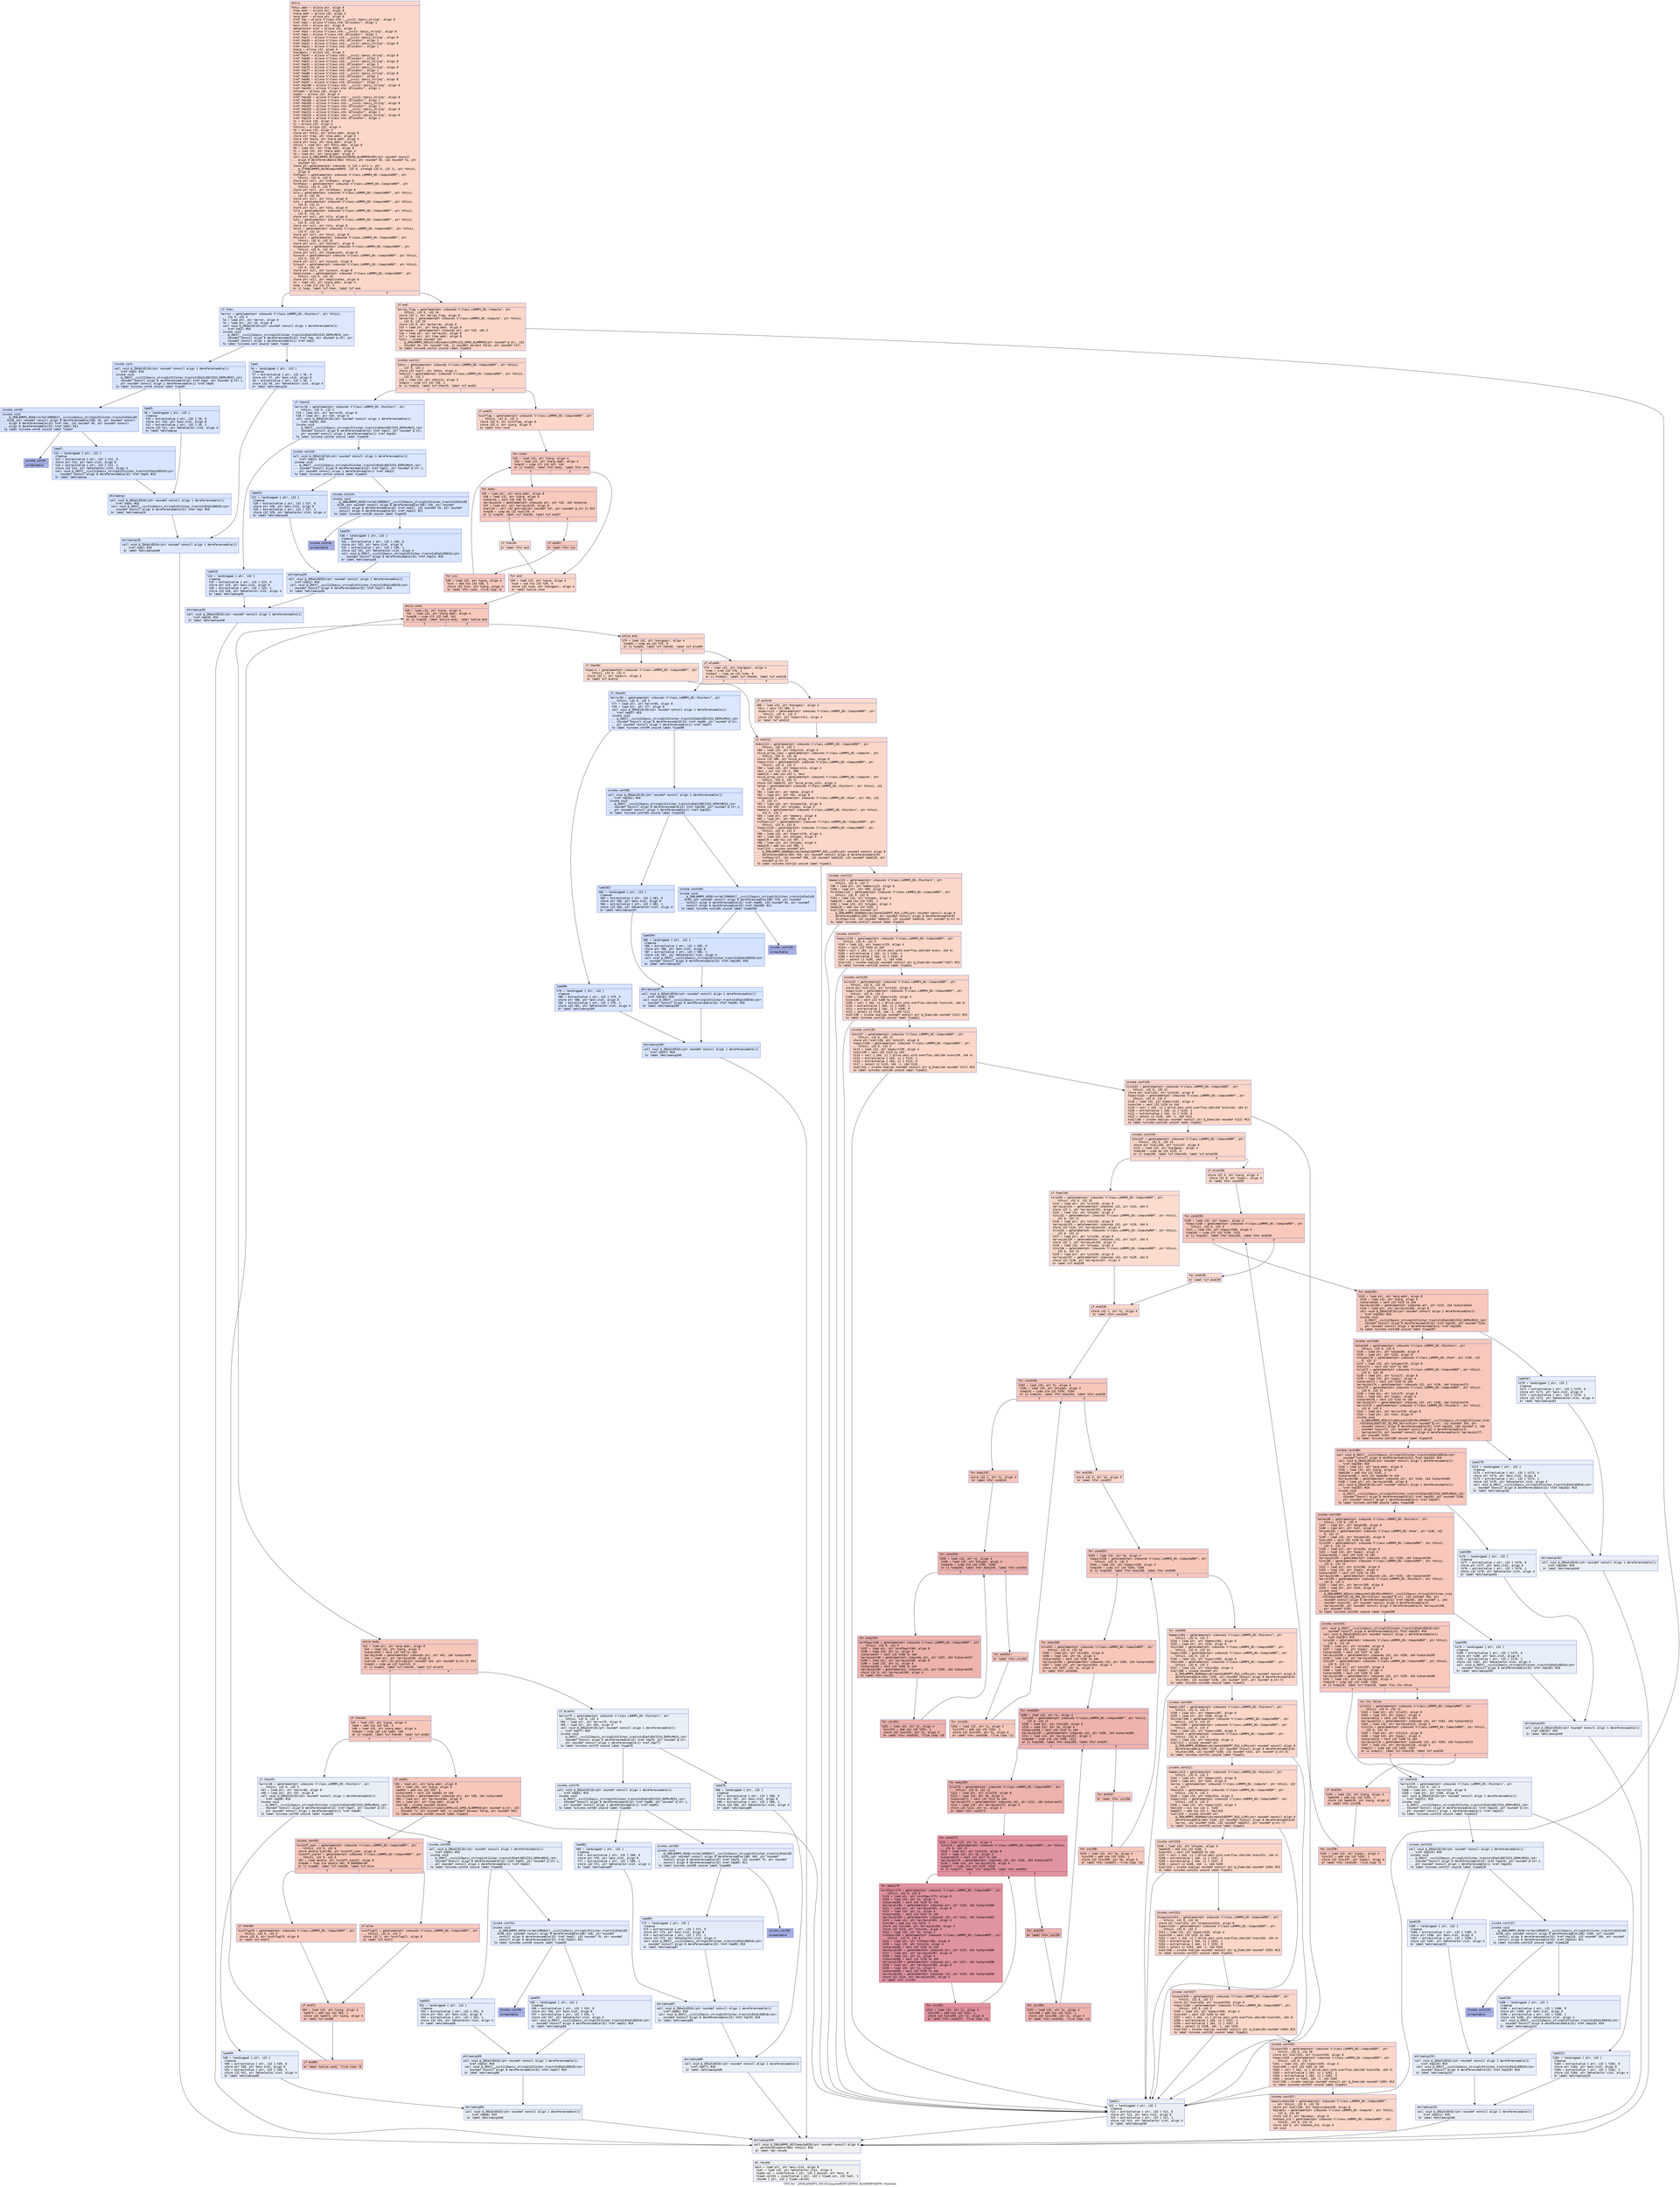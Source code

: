 digraph "CFG for '_ZN9LAMMPS_NS10ComputeRDFC2EPNS_6LAMMPSEiPPc' function" {
	label="CFG for '_ZN9LAMMPS_NS10ComputeRDFC2EPNS_6LAMMPSEiPPc' function";

	Node0x55c7ca96b8e0 [shape=record,color="#3d50c3ff", style=filled, fillcolor="#f6a38570" fontname="Courier",label="{entry:\l|  %this.addr = alloca ptr, align 8\l  %lmp.addr = alloca ptr, align 8\l  %narg.addr = alloca i32, align 4\l  %arg.addr = alloca ptr, align 8\l  %ref.tmp = alloca %\"class.std::__cxx11::basic_string\", align 8\l  %ref.tmp2 = alloca %\"class.std::allocator\", align 1\l  %exn.slot = alloca ptr, align 8\l  %ehselector.slot = alloca i32, align 4\l  %ref.tmp3 = alloca %\"class.std::__cxx11::basic_string\", align 8\l  %ref.tmp4 = alloca %\"class.std::allocator\", align 1\l  %ref.tmp17 = alloca %\"class.std::__cxx11::basic_string\", align 8\l  %ref.tmp18 = alloca %\"class.std::allocator\", align 1\l  %ref.tmp21 = alloca %\"class.std::__cxx11::basic_string\", align 8\l  %ref.tmp22 = alloca %\"class.std::allocator\", align 1\l  %iarg = alloca i32, align 4\l  %nargpair = alloca i32, align 4\l  %ref.tmp47 = alloca %\"class.std::__cxx11::basic_string\", align 8\l  %ref.tmp48 = alloca %\"class.std::allocator\", align 1\l  %ref.tmp51 = alloca %\"class.std::__cxx11::basic_string\", align 8\l  %ref.tmp52 = alloca %\"class.std::allocator\", align 1\l  %ref.tmp76 = alloca %\"class.std::__cxx11::basic_string\", align 8\l  %ref.tmp77 = alloca %\"class.std::allocator\", align 1\l  %ref.tmp80 = alloca %\"class.std::__cxx11::basic_string\", align 8\l  %ref.tmp81 = alloca %\"class.std::allocator\", align 1\l  %ref.tmp96 = alloca %\"class.std::__cxx11::basic_string\", align 8\l  %ref.tmp97 = alloca %\"class.std::allocator\", align 1\l  %ref.tmp100 = alloca %\"class.std::__cxx11::basic_string\", align 8\l  %ref.tmp101 = alloca %\"class.std::allocator\", align 1\l  %ntypes = alloca i32, align 4\l  %ipair = alloca i32, align 4\l  %ref.tmp163 = alloca %\"class.std::__cxx11::basic_string\", align 8\l  %ref.tmp166 = alloca %\"class.std::allocator\", align 1\l  %ref.tmp183 = alloca %\"class.std::__cxx11::basic_string\", align 8\l  %ref.tmp187 = alloca %\"class.std::allocator\", align 1\l  %ref.tmp220 = alloca %\"class.std::__cxx11::basic_string\", align 8\l  %ref.tmp221 = alloca %\"class.std::allocator\", align 1\l  %ref.tmp224 = alloca %\"class.std::__cxx11::basic_string\", align 8\l  %ref.tmp225 = alloca %\"class.std::allocator\", align 1\l  %i = alloca i32, align 4\l  %j = alloca i32, align 4\l  %ihisto = alloca i32, align 4\l  %m = alloca i32, align 4\l  store ptr %this, ptr %this.addr, align 8\l  store ptr %lmp, ptr %lmp.addr, align 8\l  store i32 %narg, ptr %narg.addr, align 4\l  store ptr %arg, ptr %arg.addr, align 8\l  %this1 = load ptr, ptr %this.addr, align 8\l  %0 = load ptr, ptr %lmp.addr, align 8\l  %1 = load i32, ptr %narg.addr, align 4\l  %2 = load ptr, ptr %arg.addr, align 8\l  call void @_ZN9LAMMPS_NS7ComputeC2EPNS_6LAMMPSEiPPc(ptr noundef nonnull\l... align 8 dereferenceable(564) %this1, ptr noundef %0, i32 noundef %1, ptr\l... noundef %2)\l  store ptr getelementptr inbounds (\{ [43 x ptr] \}, ptr\l... @_ZTVN9LAMMPS_NS10ComputeRDFE, i32 0, inrange i32 0, i32 2), ptr %this1,\l... align 8\l  %rdfpair = getelementptr inbounds %\"class.LAMMPS_NS::ComputeRDF\", ptr\l... %this1, i32 0, i32 8\l  store ptr null, ptr %rdfpair, align 8\l  %nrdfpair = getelementptr inbounds %\"class.LAMMPS_NS::ComputeRDF\", ptr\l... %this1, i32 0, i32 9\l  store ptr null, ptr %nrdfpair, align 8\l  %ilo = getelementptr inbounds %\"class.LAMMPS_NS::ComputeRDF\", ptr %this1,\l... i32 0, i32 10\l  store ptr null, ptr %ilo, align 8\l  %ihi = getelementptr inbounds %\"class.LAMMPS_NS::ComputeRDF\", ptr %this1,\l... i32 0, i32 11\l  store ptr null, ptr %ihi, align 8\l  %jlo = getelementptr inbounds %\"class.LAMMPS_NS::ComputeRDF\", ptr %this1,\l... i32 0, i32 12\l  store ptr null, ptr %jlo, align 8\l  %jhi = getelementptr inbounds %\"class.LAMMPS_NS::ComputeRDF\", ptr %this1,\l... i32 0, i32 13\l  store ptr null, ptr %jhi, align 8\l  %hist = getelementptr inbounds %\"class.LAMMPS_NS::ComputeRDF\", ptr %this1,\l... i32 0, i32 14\l  store ptr null, ptr %hist, align 8\l  %histall = getelementptr inbounds %\"class.LAMMPS_NS::ComputeRDF\", ptr\l... %this1, i32 0, i32 15\l  store ptr null, ptr %histall, align 8\l  %typecount = getelementptr inbounds %\"class.LAMMPS_NS::ComputeRDF\", ptr\l... %this1, i32 0, i32 16\l  store ptr null, ptr %typecount, align 8\l  %icount = getelementptr inbounds %\"class.LAMMPS_NS::ComputeRDF\", ptr %this1,\l... i32 0, i32 17\l  store ptr null, ptr %icount, align 8\l  %jcount = getelementptr inbounds %\"class.LAMMPS_NS::ComputeRDF\", ptr %this1,\l... i32 0, i32 18\l  store ptr null, ptr %jcount, align 8\l  %duplicates = getelementptr inbounds %\"class.LAMMPS_NS::ComputeRDF\", ptr\l... %this1, i32 0, i32 19\l  store ptr null, ptr %duplicates, align 8\l  %3 = load i32, ptr %narg.addr, align 4\l  %cmp = icmp slt i32 %3, 4\l  br i1 %cmp, label %if.then, label %if.end\l|{<s0>T|<s1>F}}"];
	Node0x55c7ca96b8e0:s0 -> Node0x55c7ca970d60[tooltip="entry -> if.then\nProbability 0.00%" ];
	Node0x55c7ca96b8e0:s1 -> Node0x55c7ca970e30[tooltip="entry -> if.end\nProbability 100.00%" ];
	Node0x55c7ca970d60 [shape=record,color="#3d50c3ff", style=filled, fillcolor="#b2ccfb70" fontname="Courier",label="{if.then:\l|  %error = getelementptr inbounds %\"class.LAMMPS_NS::Pointers\", ptr %this1,\l... i32 0, i32 3\l  %4 = load ptr, ptr %error, align 8\l  %5 = load ptr, ptr %4, align 8\l  call void @_ZNSaIcEC1Ev(ptr noundef nonnull align 1 dereferenceable(1)\l... %ref.tmp2) #10\l  invoke void\l... @_ZNSt7__cxx1112basic_stringIcSt11char_traitsIcESaIcEEC2IS3_EEPKcRKS3_(ptr\l... noundef nonnull align 8 dereferenceable(32) %ref.tmp, ptr noundef @.str, ptr\l... noundef nonnull align 1 dereferenceable(1) %ref.tmp2)\l          to label %invoke.cont unwind label %lpad\l}"];
	Node0x55c7ca970d60 -> Node0x55c7ca971480[tooltip="if.then -> invoke.cont\nProbability 50.00%" ];
	Node0x55c7ca970d60 -> Node0x55c7ca971560[tooltip="if.then -> lpad\nProbability 50.00%" ];
	Node0x55c7ca971480 [shape=record,color="#3d50c3ff", style=filled, fillcolor="#abc8fd70" fontname="Courier",label="{invoke.cont:\l|  call void @_ZNSaIcEC1Ev(ptr noundef nonnull align 1 dereferenceable(1)\l... %ref.tmp4) #10\l  invoke void\l... @_ZNSt7__cxx1112basic_stringIcSt11char_traitsIcESaIcEEC2IS3_EEPKcRKS3_(ptr\l... noundef nonnull align 8 dereferenceable(32) %ref.tmp3, ptr noundef @.str.1,\l... ptr noundef nonnull align 1 dereferenceable(1) %ref.tmp4)\l          to label %invoke.cont6 unwind label %lpad5\l}"];
	Node0x55c7ca971480 -> Node0x55c7ca9718f0[tooltip="invoke.cont -> invoke.cont6\nProbability 50.00%" ];
	Node0x55c7ca971480 -> Node0x55c7ca971940[tooltip="invoke.cont -> lpad5\nProbability 50.00%" ];
	Node0x55c7ca9718f0 [shape=record,color="#3d50c3ff", style=filled, fillcolor="#a5c3fe70" fontname="Courier",label="{invoke.cont6:\l|  invoke void\l... @_ZN9LAMMPS_NS5Error3allERKNSt7__cxx1112basic_stringIcSt11char_traitsIcESaIcEE\l...EiS8_(ptr noundef nonnull align 8 dereferenceable(196) %5, ptr noundef nonnull\l... align 8 dereferenceable(32) %ref.tmp, i32 noundef 49, ptr noundef nonnull\l... align 8 dereferenceable(32) %ref.tmp3) #11\l          to label %invoke.cont8 unwind label %lpad7\l}"];
	Node0x55c7ca9718f0 -> Node0x55c7ca9718a0[tooltip="invoke.cont6 -> invoke.cont8\nProbability 0.00%" ];
	Node0x55c7ca9718f0 -> Node0x55c7ca971ba0[tooltip="invoke.cont6 -> lpad7\nProbability 100.00%" ];
	Node0x55c7ca9718a0 [shape=record,color="#3d50c3ff", style=filled, fillcolor="#3d50c370" fontname="Courier",label="{invoke.cont8:\l|  unreachable\l}"];
	Node0x55c7ca971560 [shape=record,color="#3d50c3ff", style=filled, fillcolor="#abc8fd70" fontname="Courier",label="{lpad:\l|  %6 = landingpad \{ ptr, i32 \}\l          cleanup\l  %7 = extractvalue \{ ptr, i32 \} %6, 0\l  store ptr %7, ptr %exn.slot, align 8\l  %8 = extractvalue \{ ptr, i32 \} %6, 1\l  store i32 %8, ptr %ehselector.slot, align 4\l  br label %ehcleanup10\l}"];
	Node0x55c7ca971560 -> Node0x55c7ca972240[tooltip="lpad -> ehcleanup10\nProbability 100.00%" ];
	Node0x55c7ca971940 [shape=record,color="#3d50c3ff", style=filled, fillcolor="#a5c3fe70" fontname="Courier",label="{lpad5:\l|  %9 = landingpad \{ ptr, i32 \}\l          cleanup\l  %10 = extractvalue \{ ptr, i32 \} %9, 0\l  store ptr %10, ptr %exn.slot, align 8\l  %11 = extractvalue \{ ptr, i32 \} %9, 1\l  store i32 %11, ptr %ehselector.slot, align 4\l  br label %ehcleanup\l}"];
	Node0x55c7ca971940 -> Node0x55c7ca972590[tooltip="lpad5 -> ehcleanup\nProbability 100.00%" ];
	Node0x55c7ca971ba0 [shape=record,color="#3d50c3ff", style=filled, fillcolor="#a5c3fe70" fontname="Courier",label="{lpad7:\l|  %12 = landingpad \{ ptr, i32 \}\l          cleanup\l  %13 = extractvalue \{ ptr, i32 \} %12, 0\l  store ptr %13, ptr %exn.slot, align 8\l  %14 = extractvalue \{ ptr, i32 \} %12, 1\l  store i32 %14, ptr %ehselector.slot, align 4\l  call void @_ZNSt7__cxx1112basic_stringIcSt11char_traitsIcESaIcEED1Ev(ptr\l... noundef nonnull align 8 dereferenceable(32) %ref.tmp3) #10\l  br label %ehcleanup\l}"];
	Node0x55c7ca971ba0 -> Node0x55c7ca972590[tooltip="lpad7 -> ehcleanup\nProbability 100.00%" ];
	Node0x55c7ca972590 [shape=record,color="#3d50c3ff", style=filled, fillcolor="#abc8fd70" fontname="Courier",label="{ehcleanup:\l|  call void @_ZNSaIcED1Ev(ptr noundef nonnull align 1 dereferenceable(1)\l... %ref.tmp4) #10\l  call void @_ZNSt7__cxx1112basic_stringIcSt11char_traitsIcESaIcEED1Ev(ptr\l... noundef nonnull align 8 dereferenceable(32) %ref.tmp) #10\l  br label %ehcleanup10\l}"];
	Node0x55c7ca972590 -> Node0x55c7ca972240[tooltip="ehcleanup -> ehcleanup10\nProbability 100.00%" ];
	Node0x55c7ca972240 [shape=record,color="#3d50c3ff", style=filled, fillcolor="#b2ccfb70" fontname="Courier",label="{ehcleanup10:\l|  call void @_ZNSaIcED1Ev(ptr noundef nonnull align 1 dereferenceable(1)\l... %ref.tmp2) #10\l  br label %ehcleanup340\l}"];
	Node0x55c7ca972240 -> Node0x55c7ca972ff0[tooltip="ehcleanup10 -> ehcleanup340\nProbability 100.00%" ];
	Node0x55c7ca970e30 [shape=record,color="#3d50c3ff", style=filled, fillcolor="#f6a38570" fontname="Courier",label="{if.end:\l|  %array_flag = getelementptr inbounds %\"class.LAMMPS_NS::Compute\", ptr\l... %this1, i32 0, i32 14\l  store i32 1, ptr %array_flag, align 8\l  %extarray = getelementptr inbounds %\"class.LAMMPS_NS::Compute\", ptr %this1,\l... i32 0, i32 29\l  store i32 0, ptr %extarray, align 8\l  %15 = load ptr, ptr %arg.addr, align 8\l  %arrayidx = getelementptr inbounds ptr, ptr %15, i64 3\l  %16 = load ptr, ptr %arrayidx, align 8\l  %17 = load ptr, ptr %lmp.addr, align 8\l  %call = invoke noundef i32\l... @_ZN9LAMMPS_NS5utils8inumericEPKciS2_bPNS_6LAMMPSE(ptr noundef @.str, i32\l... noundef 54, ptr noundef %16, i1 noundef zeroext false, ptr noundef %17)\l          to label %invoke.cont12 unwind label %lpad11\l}"];
	Node0x55c7ca970e30 -> Node0x55c7ca96d500[tooltip="if.end -> invoke.cont12\nProbability 100.00%" ];
	Node0x55c7ca970e30 -> Node0x55c7ca96d580[tooltip="if.end -> lpad11\nProbability 0.00%" ];
	Node0x55c7ca96d500 [shape=record,color="#3d50c3ff", style=filled, fillcolor="#f6a38570" fontname="Courier",label="{invoke.cont12:\l|  %nbin = getelementptr inbounds %\"class.LAMMPS_NS::ComputeRDF\", ptr %this1,\l... i32 0, i32 1\l  store i32 %call, ptr %nbin, align 4\l  %nbin13 = getelementptr inbounds %\"class.LAMMPS_NS::ComputeRDF\", ptr %this1,\l... i32 0, i32 1\l  %18 = load i32, ptr %nbin13, align 4\l  %cmp14 = icmp slt i32 %18, 1\l  br i1 %cmp14, label %if.then15, label %if.end31\l|{<s0>T|<s1>F}}"];
	Node0x55c7ca96d500:s0 -> Node0x55c7ca9745e0[tooltip="invoke.cont12 -> if.then15\nProbability 0.00%" ];
	Node0x55c7ca96d500:s1 -> Node0x55c7ca974630[tooltip="invoke.cont12 -> if.end31\nProbability 100.00%" ];
	Node0x55c7ca9745e0 [shape=record,color="#3d50c3ff", style=filled, fillcolor="#b2ccfb70" fontname="Courier",label="{if.then15:\l|  %error16 = getelementptr inbounds %\"class.LAMMPS_NS::Pointers\", ptr\l... %this1, i32 0, i32 3\l  %19 = load ptr, ptr %error16, align 8\l  %20 = load ptr, ptr %19, align 8\l  call void @_ZNSaIcEC1Ev(ptr noundef nonnull align 1 dereferenceable(1)\l... %ref.tmp18) #10\l  invoke void\l... @_ZNSt7__cxx1112basic_stringIcSt11char_traitsIcESaIcEEC2IS3_EEPKcRKS3_(ptr\l... noundef nonnull align 8 dereferenceable(32) %ref.tmp17, ptr noundef @.str,\l... ptr noundef nonnull align 1 dereferenceable(1) %ref.tmp18)\l          to label %invoke.cont20 unwind label %lpad19\l}"];
	Node0x55c7ca9745e0 -> Node0x55c7ca974af0[tooltip="if.then15 -> invoke.cont20\nProbability 50.00%" ];
	Node0x55c7ca9745e0 -> Node0x55c7ca974b70[tooltip="if.then15 -> lpad19\nProbability 50.00%" ];
	Node0x55c7ca974af0 [shape=record,color="#3d50c3ff", style=filled, fillcolor="#abc8fd70" fontname="Courier",label="{invoke.cont20:\l|  call void @_ZNSaIcEC1Ev(ptr noundef nonnull align 1 dereferenceable(1)\l... %ref.tmp22) #10\l  invoke void\l... @_ZNSt7__cxx1112basic_stringIcSt11char_traitsIcESaIcEEC2IS3_EEPKcRKS3_(ptr\l... noundef nonnull align 8 dereferenceable(32) %ref.tmp21, ptr noundef @.str.1,\l... ptr noundef nonnull align 1 dereferenceable(1) %ref.tmp22)\l          to label %invoke.cont24 unwind label %lpad23\l}"];
	Node0x55c7ca974af0 -> Node0x55c7ca974dd0[tooltip="invoke.cont20 -> invoke.cont24\nProbability 50.00%" ];
	Node0x55c7ca974af0 -> Node0x55c7ca974e20[tooltip="invoke.cont20 -> lpad23\nProbability 50.00%" ];
	Node0x55c7ca974dd0 [shape=record,color="#3d50c3ff", style=filled, fillcolor="#a5c3fe70" fontname="Courier",label="{invoke.cont24:\l|  invoke void\l... @_ZN9LAMMPS_NS5Error3allERKNSt7__cxx1112basic_stringIcSt11char_traitsIcESaIcEE\l...EiS8_(ptr noundef nonnull align 8 dereferenceable(196) %20, ptr noundef\l... nonnull align 8 dereferenceable(32) %ref.tmp17, i32 noundef 55, ptr noundef\l... nonnull align 8 dereferenceable(32) %ref.tmp21) #11\l          to label %invoke.cont26 unwind label %lpad25\l}"];
	Node0x55c7ca974dd0 -> Node0x55c7ca974d80[tooltip="invoke.cont24 -> invoke.cont26\nProbability 0.00%" ];
	Node0x55c7ca974dd0 -> Node0x55c7ca975020[tooltip="invoke.cont24 -> lpad25\nProbability 100.00%" ];
	Node0x55c7ca974d80 [shape=record,color="#3d50c3ff", style=filled, fillcolor="#3d50c370" fontname="Courier",label="{invoke.cont26:\l|  unreachable\l}"];
	Node0x55c7ca96d580 [shape=record,color="#3d50c3ff", style=filled, fillcolor="#d1dae970" fontname="Courier",label="{lpad11:\l|  %21 = landingpad \{ ptr, i32 \}\l          cleanup\l  %22 = extractvalue \{ ptr, i32 \} %21, 0\l  store ptr %22, ptr %exn.slot, align 8\l  %23 = extractvalue \{ ptr, i32 \} %21, 1\l  store i32 %23, ptr %ehselector.slot, align 4\l  br label %ehcleanup340\l}"];
	Node0x55c7ca96d580 -> Node0x55c7ca972ff0[tooltip="lpad11 -> ehcleanup340\nProbability 100.00%" ];
	Node0x55c7ca974b70 [shape=record,color="#3d50c3ff", style=filled, fillcolor="#abc8fd70" fontname="Courier",label="{lpad19:\l|  %24 = landingpad \{ ptr, i32 \}\l          cleanup\l  %25 = extractvalue \{ ptr, i32 \} %24, 0\l  store ptr %25, ptr %exn.slot, align 8\l  %26 = extractvalue \{ ptr, i32 \} %24, 1\l  store i32 %26, ptr %ehselector.slot, align 4\l  br label %ehcleanup30\l}"];
	Node0x55c7ca974b70 -> Node0x55c7ca9758b0[tooltip="lpad19 -> ehcleanup30\nProbability 100.00%" ];
	Node0x55c7ca974e20 [shape=record,color="#3d50c3ff", style=filled, fillcolor="#a5c3fe70" fontname="Courier",label="{lpad23:\l|  %27 = landingpad \{ ptr, i32 \}\l          cleanup\l  %28 = extractvalue \{ ptr, i32 \} %27, 0\l  store ptr %28, ptr %exn.slot, align 8\l  %29 = extractvalue \{ ptr, i32 \} %27, 1\l  store i32 %29, ptr %ehselector.slot, align 4\l  br label %ehcleanup28\l}"];
	Node0x55c7ca974e20 -> Node0x55c7ca975c20[tooltip="lpad23 -> ehcleanup28\nProbability 100.00%" ];
	Node0x55c7ca975020 [shape=record,color="#3d50c3ff", style=filled, fillcolor="#a5c3fe70" fontname="Courier",label="{lpad25:\l|  %30 = landingpad \{ ptr, i32 \}\l          cleanup\l  %31 = extractvalue \{ ptr, i32 \} %30, 0\l  store ptr %31, ptr %exn.slot, align 8\l  %32 = extractvalue \{ ptr, i32 \} %30, 1\l  store i32 %32, ptr %ehselector.slot, align 4\l  call void @_ZNSt7__cxx1112basic_stringIcSt11char_traitsIcESaIcEED1Ev(ptr\l... noundef nonnull align 8 dereferenceable(32) %ref.tmp21) #10\l  br label %ehcleanup28\l}"];
	Node0x55c7ca975020 -> Node0x55c7ca975c20[tooltip="lpad25 -> ehcleanup28\nProbability 100.00%" ];
	Node0x55c7ca975c20 [shape=record,color="#3d50c3ff", style=filled, fillcolor="#abc8fd70" fontname="Courier",label="{ehcleanup28:\l|  call void @_ZNSaIcED1Ev(ptr noundef nonnull align 1 dereferenceable(1)\l... %ref.tmp22) #10\l  call void @_ZNSt7__cxx1112basic_stringIcSt11char_traitsIcESaIcEED1Ev(ptr\l... noundef nonnull align 8 dereferenceable(32) %ref.tmp17) #10\l  br label %ehcleanup30\l}"];
	Node0x55c7ca975c20 -> Node0x55c7ca9758b0[tooltip="ehcleanup28 -> ehcleanup30\nProbability 100.00%" ];
	Node0x55c7ca9758b0 [shape=record,color="#3d50c3ff", style=filled, fillcolor="#b2ccfb70" fontname="Courier",label="{ehcleanup30:\l|  call void @_ZNSaIcED1Ev(ptr noundef nonnull align 1 dereferenceable(1)\l... %ref.tmp18) #10\l  br label %ehcleanup340\l}"];
	Node0x55c7ca9758b0 -> Node0x55c7ca972ff0[tooltip="ehcleanup30 -> ehcleanup340\nProbability 100.00%" ];
	Node0x55c7ca974630 [shape=record,color="#3d50c3ff", style=filled, fillcolor="#f6a38570" fontname="Courier",label="{if.end31:\l|  %cutflag = getelementptr inbounds %\"class.LAMMPS_NS::ComputeRDF\", ptr\l... %this1, i32 0, i32 2\l  store i32 0, ptr %cutflag, align 8\l  store i32 4, ptr %iarg, align 4\l  br label %for.cond\l}"];
	Node0x55c7ca974630 -> Node0x55c7ca976740[tooltip="if.end31 -> for.cond\nProbability 100.00%" ];
	Node0x55c7ca976740 [shape=record,color="#3d50c3ff", style=filled, fillcolor="#ef886b70" fontname="Courier",label="{for.cond:\l|  %33 = load i32, ptr %iarg, align 4\l  %34 = load i32, ptr %narg.addr, align 4\l  %cmp32 = icmp slt i32 %33, %34\l  br i1 %cmp32, label %for.body, label %for.end\l|{<s0>T|<s1>F}}"];
	Node0x55c7ca976740:s0 -> Node0x55c7ca9769b0[tooltip="for.cond -> for.body\nProbability 96.88%" ];
	Node0x55c7ca976740:s1 -> Node0x55c7ca96f2a0[tooltip="for.cond -> for.end\nProbability 3.12%" ];
	Node0x55c7ca9769b0 [shape=record,color="#3d50c3ff", style=filled, fillcolor="#ef886b70" fontname="Courier",label="{for.body:\l|  %35 = load ptr, ptr %arg.addr, align 8\l  %36 = load i32, ptr %iarg, align 4\l  %idxprom = sext i32 %36 to i64\l  %arrayidx33 = getelementptr inbounds ptr, ptr %35, i64 %idxprom\l  %37 = load ptr, ptr %arrayidx33, align 8\l  %call34 = call i32 @strcmp(ptr noundef %37, ptr noundef @.str.2) #12\l  %cmp35 = icmp eq i32 %call34, 0\l  br i1 %cmp35, label %if.then36, label %if.end37\l|{<s0>T|<s1>F}}"];
	Node0x55c7ca9769b0:s0 -> Node0x55c7ca9776e0[tooltip="for.body -> if.then36\nProbability 3.12%" ];
	Node0x55c7ca9769b0:s1 -> Node0x55c7ca977730[tooltip="for.body -> if.end37\nProbability 96.88%" ];
	Node0x55c7ca9776e0 [shape=record,color="#3d50c3ff", style=filled, fillcolor="#f7ac8e70" fontname="Courier",label="{if.then36:\l|  br label %for.end\l}"];
	Node0x55c7ca9776e0 -> Node0x55c7ca96f2a0[tooltip="if.then36 -> for.end\nProbability 100.00%" ];
	Node0x55c7ca977730 [shape=record,color="#3d50c3ff", style=filled, fillcolor="#ef886b70" fontname="Courier",label="{if.end37:\l|  br label %for.inc\l}"];
	Node0x55c7ca977730 -> Node0x55c7ca9778d0[tooltip="if.end37 -> for.inc\nProbability 100.00%" ];
	Node0x55c7ca9778d0 [shape=record,color="#3d50c3ff", style=filled, fillcolor="#ef886b70" fontname="Courier",label="{for.inc:\l|  %38 = load i32, ptr %iarg, align 4\l  %inc = add nsw i32 %38, 1\l  store i32 %inc, ptr %iarg, align 4\l  br label %for.cond, !llvm.loop !6\l}"];
	Node0x55c7ca9778d0 -> Node0x55c7ca976740[tooltip="for.inc -> for.cond\nProbability 100.00%" ];
	Node0x55c7ca96f2a0 [shape=record,color="#3d50c3ff", style=filled, fillcolor="#f6a38570" fontname="Courier",label="{for.end:\l|  %39 = load i32, ptr %iarg, align 4\l  %sub = sub nsw i32 %39, 4\l  store i32 %sub, ptr %nargpair, align 4\l  br label %while.cond\l}"];
	Node0x55c7ca96f2a0 -> Node0x55c7ca9788e0[tooltip="for.end -> while.cond\nProbability 100.00%" ];
	Node0x55c7ca9788e0 [shape=record,color="#3d50c3ff", style=filled, fillcolor="#ec7f6370" fontname="Courier",label="{while.cond:\l|  %40 = load i32, ptr %iarg, align 4\l  %41 = load i32, ptr %narg.addr, align 4\l  %cmp38 = icmp slt i32 %40, %41\l  br i1 %cmp38, label %while.body, label %while.end\l|{<s0>T|<s1>F}}"];
	Node0x55c7ca9788e0:s0 -> Node0x55c7ca978b80[tooltip="while.cond -> while.body\nProbability 96.88%" ];
	Node0x55c7ca9788e0:s1 -> Node0x55c7ca978c00[tooltip="while.cond -> while.end\nProbability 3.12%" ];
	Node0x55c7ca978b80 [shape=record,color="#3d50c3ff", style=filled, fillcolor="#ec7f6370" fontname="Courier",label="{while.body:\l|  %42 = load ptr, ptr %arg.addr, align 8\l  %43 = load i32, ptr %iarg, align 4\l  %idxprom39 = sext i32 %43 to i64\l  %arrayidx40 = getelementptr inbounds ptr, ptr %42, i64 %idxprom39\l  %44 = load ptr, ptr %arrayidx40, align 8\l  %call41 = call i32 @strcmp(ptr noundef %44, ptr noundef @.str.2) #12\l  %cmp42 = icmp eq i32 %call41, 0\l  br i1 %cmp42, label %if.then43, label %if.else74\l|{<s0>T|<s1>F}}"];
	Node0x55c7ca978b80:s0 -> Node0x55c7ca979220[tooltip="while.body -> if.then43\nProbability 100.00%" ];
	Node0x55c7ca978b80:s1 -> Node0x55c7ca9792a0[tooltip="while.body -> if.else74\nProbability 0.00%" ];
	Node0x55c7ca979220 [shape=record,color="#3d50c3ff", style=filled, fillcolor="#ec7f6370" fontname="Courier",label="{if.then43:\l|  %45 = load i32, ptr %iarg, align 4\l  %add = add nsw i32 %45, 2\l  %46 = load i32, ptr %narg.addr, align 4\l  %cmp44 = icmp sgt i32 %add, %46\l  br i1 %cmp44, label %if.then45, label %if.end61\l|{<s0>T|<s1>F}}"];
	Node0x55c7ca979220:s0 -> Node0x55c7ca979630[tooltip="if.then43 -> if.then45\nProbability 0.00%" ];
	Node0x55c7ca979220:s1 -> Node0x55c7ca9796b0[tooltip="if.then43 -> if.end61\nProbability 100.00%" ];
	Node0x55c7ca979630 [shape=record,color="#3d50c3ff", style=filled, fillcolor="#cedaeb70" fontname="Courier",label="{if.then45:\l|  %error46 = getelementptr inbounds %\"class.LAMMPS_NS::Pointers\", ptr\l... %this1, i32 0, i32 3\l  %47 = load ptr, ptr %error46, align 8\l  %48 = load ptr, ptr %47, align 8\l  call void @_ZNSaIcEC1Ev(ptr noundef nonnull align 1 dereferenceable(1)\l... %ref.tmp48) #10\l  invoke void\l... @_ZNSt7__cxx1112basic_stringIcSt11char_traitsIcESaIcEEC2IS3_EEPKcRKS3_(ptr\l... noundef nonnull align 8 dereferenceable(32) %ref.tmp47, ptr noundef @.str,\l... ptr noundef nonnull align 1 dereferenceable(1) %ref.tmp48)\l          to label %invoke.cont50 unwind label %lpad49\l}"];
	Node0x55c7ca979630 -> Node0x55c7ca97a3b0[tooltip="if.then45 -> invoke.cont50\nProbability 50.00%" ];
	Node0x55c7ca979630 -> Node0x55c7ca97a430[tooltip="if.then45 -> lpad49\nProbability 50.00%" ];
	Node0x55c7ca97a3b0 [shape=record,color="#3d50c3ff", style=filled, fillcolor="#c7d7f070" fontname="Courier",label="{invoke.cont50:\l|  call void @_ZNSaIcEC1Ev(ptr noundef nonnull align 1 dereferenceable(1)\l... %ref.tmp52) #10\l  invoke void\l... @_ZNSt7__cxx1112basic_stringIcSt11char_traitsIcESaIcEEC2IS3_EEPKcRKS3_(ptr\l... noundef nonnull align 8 dereferenceable(32) %ref.tmp51, ptr noundef @.str.1,\l... ptr noundef nonnull align 1 dereferenceable(1) %ref.tmp52)\l          to label %invoke.cont54 unwind label %lpad53\l}"];
	Node0x55c7ca97a3b0 -> Node0x55c7ca97a690[tooltip="invoke.cont50 -> invoke.cont54\nProbability 50.00%" ];
	Node0x55c7ca97a3b0 -> Node0x55c7ca97a6e0[tooltip="invoke.cont50 -> lpad53\nProbability 50.00%" ];
	Node0x55c7ca97a690 [shape=record,color="#3d50c3ff", style=filled, fillcolor="#c1d4f470" fontname="Courier",label="{invoke.cont54:\l|  invoke void\l... @_ZN9LAMMPS_NS5Error3allERKNSt7__cxx1112basic_stringIcSt11char_traitsIcESaIcEE\l...EiS8_(ptr noundef nonnull align 8 dereferenceable(196) %48, ptr noundef\l... nonnull align 8 dereferenceable(32) %ref.tmp47, i32 noundef 70, ptr noundef\l... nonnull align 8 dereferenceable(32) %ref.tmp51) #11\l          to label %invoke.cont56 unwind label %lpad55\l}"];
	Node0x55c7ca97a690 -> Node0x55c7ca97a640[tooltip="invoke.cont54 -> invoke.cont56\nProbability 0.00%" ];
	Node0x55c7ca97a690 -> Node0x55c7ca97aa00[tooltip="invoke.cont54 -> lpad55\nProbability 100.00%" ];
	Node0x55c7ca97a640 [shape=record,color="#3d50c3ff", style=filled, fillcolor="#3d50c370" fontname="Courier",label="{invoke.cont56:\l|  unreachable\l}"];
	Node0x55c7ca97a430 [shape=record,color="#3d50c3ff", style=filled, fillcolor="#c7d7f070" fontname="Courier",label="{lpad49:\l|  %49 = landingpad \{ ptr, i32 \}\l          cleanup\l  %50 = extractvalue \{ ptr, i32 \} %49, 0\l  store ptr %50, ptr %exn.slot, align 8\l  %51 = extractvalue \{ ptr, i32 \} %49, 1\l  store i32 %51, ptr %ehselector.slot, align 4\l  br label %ehcleanup60\l}"];
	Node0x55c7ca97a430 -> Node0x55c7ca97afc0[tooltip="lpad49 -> ehcleanup60\nProbability 100.00%" ];
	Node0x55c7ca97a6e0 [shape=record,color="#3d50c3ff", style=filled, fillcolor="#c1d4f470" fontname="Courier",label="{lpad53:\l|  %52 = landingpad \{ ptr, i32 \}\l          cleanup\l  %53 = extractvalue \{ ptr, i32 \} %52, 0\l  store ptr %53, ptr %exn.slot, align 8\l  %54 = extractvalue \{ ptr, i32 \} %52, 1\l  store i32 %54, ptr %ehselector.slot, align 4\l  br label %ehcleanup58\l}"];
	Node0x55c7ca97a6e0 -> Node0x55c7ca97b310[tooltip="lpad53 -> ehcleanup58\nProbability 100.00%" ];
	Node0x55c7ca97aa00 [shape=record,color="#3d50c3ff", style=filled, fillcolor="#c1d4f470" fontname="Courier",label="{lpad55:\l|  %55 = landingpad \{ ptr, i32 \}\l          cleanup\l  %56 = extractvalue \{ ptr, i32 \} %55, 0\l  store ptr %56, ptr %exn.slot, align 8\l  %57 = extractvalue \{ ptr, i32 \} %55, 1\l  store i32 %57, ptr %ehselector.slot, align 4\l  call void @_ZNSt7__cxx1112basic_stringIcSt11char_traitsIcESaIcEED1Ev(ptr\l... noundef nonnull align 8 dereferenceable(32) %ref.tmp51) #10\l  br label %ehcleanup58\l}"];
	Node0x55c7ca97aa00 -> Node0x55c7ca97b310[tooltip="lpad55 -> ehcleanup58\nProbability 100.00%" ];
	Node0x55c7ca97b310 [shape=record,color="#3d50c3ff", style=filled, fillcolor="#c7d7f070" fontname="Courier",label="{ehcleanup58:\l|  call void @_ZNSaIcED1Ev(ptr noundef nonnull align 1 dereferenceable(1)\l... %ref.tmp52) #10\l  call void @_ZNSt7__cxx1112basic_stringIcSt11char_traitsIcESaIcEED1Ev(ptr\l... noundef nonnull align 8 dereferenceable(32) %ref.tmp47) #10\l  br label %ehcleanup60\l}"];
	Node0x55c7ca97b310 -> Node0x55c7ca97afc0[tooltip="ehcleanup58 -> ehcleanup60\nProbability 100.00%" ];
	Node0x55c7ca97afc0 [shape=record,color="#3d50c3ff", style=filled, fillcolor="#cedaeb70" fontname="Courier",label="{ehcleanup60:\l|  call void @_ZNSaIcED1Ev(ptr noundef nonnull align 1 dereferenceable(1)\l... %ref.tmp48) #10\l  br label %ehcleanup340\l}"];
	Node0x55c7ca97afc0 -> Node0x55c7ca972ff0[tooltip="ehcleanup60 -> ehcleanup340\nProbability 100.00%" ];
	Node0x55c7ca9796b0 [shape=record,color="#3d50c3ff", style=filled, fillcolor="#ec7f6370" fontname="Courier",label="{if.end61:\l|  %58 = load ptr, ptr %arg.addr, align 8\l  %59 = load i32, ptr %iarg, align 4\l  %add62 = add nsw i32 %59, 1\l  %idxprom63 = sext i32 %add62 to i64\l  %arrayidx64 = getelementptr inbounds ptr, ptr %58, i64 %idxprom63\l  %60 = load ptr, ptr %arrayidx64, align 8\l  %61 = load ptr, ptr %lmp.addr, align 8\l  %call66 = invoke noundef double\l... @_ZN9LAMMPS_NS5utils7numericEPKciS2_bPNS_6LAMMPSE(ptr noundef @.str, i32\l... noundef 71, ptr noundef %60, i1 noundef zeroext false, ptr noundef %61)\l          to label %invoke.cont65 unwind label %lpad11\l}"];
	Node0x55c7ca9796b0 -> Node0x55c7ca97c070[tooltip="if.end61 -> invoke.cont65\nProbability 100.00%" ];
	Node0x55c7ca9796b0 -> Node0x55c7ca96d580[tooltip="if.end61 -> lpad11\nProbability 0.00%" ];
	Node0x55c7ca97c070 [shape=record,color="#3d50c3ff", style=filled, fillcolor="#ec7f6370" fontname="Courier",label="{invoke.cont65:\l|  %cutoff_user = getelementptr inbounds %\"class.LAMMPS_NS::ComputeRDF\", ptr\l... %this1, i32 0, i32 6\l  store double %call66, ptr %cutoff_user, align 8\l  %cutoff_user67 = getelementptr inbounds %\"class.LAMMPS_NS::ComputeRDF\", ptr\l... %this1, i32 0, i32 6\l  %62 = load double, ptr %cutoff_user67, align 8\l  %cmp68 = fcmp ole double %62, 0.000000e+00\l  br i1 %cmp68, label %if.then69, label %if.else\l|{<s0>T|<s1>F}}"];
	Node0x55c7ca97c070:s0 -> Node0x55c7ca97d170[tooltip="invoke.cont65 -> if.then69\nProbability 50.00%" ];
	Node0x55c7ca97c070:s1 -> Node0x55c7ca97d1f0[tooltip="invoke.cont65 -> if.else\nProbability 50.00%" ];
	Node0x55c7ca97d170 [shape=record,color="#3d50c3ff", style=filled, fillcolor="#ef886b70" fontname="Courier",label="{if.then69:\l|  %cutflag70 = getelementptr inbounds %\"class.LAMMPS_NS::ComputeRDF\", ptr\l... %this1, i32 0, i32 2\l  store i32 0, ptr %cutflag70, align 8\l  br label %if.end72\l}"];
	Node0x55c7ca97d170 -> Node0x55c7ca97d4a0[tooltip="if.then69 -> if.end72\nProbability 100.00%" ];
	Node0x55c7ca97d1f0 [shape=record,color="#3d50c3ff", style=filled, fillcolor="#ef886b70" fontname="Courier",label="{if.else:\l|  %cutflag71 = getelementptr inbounds %\"class.LAMMPS_NS::ComputeRDF\", ptr\l... %this1, i32 0, i32 2\l  store i32 1, ptr %cutflag71, align 8\l  br label %if.end72\l}"];
	Node0x55c7ca97d1f0 -> Node0x55c7ca97d4a0[tooltip="if.else -> if.end72\nProbability 100.00%" ];
	Node0x55c7ca97d4a0 [shape=record,color="#3d50c3ff", style=filled, fillcolor="#ec7f6370" fontname="Courier",label="{if.end72:\l|  %63 = load i32, ptr %iarg, align 4\l  %add73 = add nsw i32 %63, 2\l  store i32 %add73, ptr %iarg, align 4\l  br label %if.end90\l}"];
	Node0x55c7ca97d4a0 -> Node0x55c7ca97d960[tooltip="if.end72 -> if.end90\nProbability 100.00%" ];
	Node0x55c7ca9792a0 [shape=record,color="#3d50c3ff", style=filled, fillcolor="#cedaeb70" fontname="Courier",label="{if.else74:\l|  %error75 = getelementptr inbounds %\"class.LAMMPS_NS::Pointers\", ptr\l... %this1, i32 0, i32 3\l  %64 = load ptr, ptr %error75, align 8\l  %65 = load ptr, ptr %64, align 8\l  call void @_ZNSaIcEC1Ev(ptr noundef nonnull align 1 dereferenceable(1)\l... %ref.tmp77) #10\l  invoke void\l... @_ZNSt7__cxx1112basic_stringIcSt11char_traitsIcESaIcEEC2IS3_EEPKcRKS3_(ptr\l... noundef nonnull align 8 dereferenceable(32) %ref.tmp76, ptr noundef @.str,\l... ptr noundef nonnull align 1 dereferenceable(1) %ref.tmp77)\l          to label %invoke.cont79 unwind label %lpad78\l}"];
	Node0x55c7ca9792a0 -> Node0x55c7ca97ddb0[tooltip="if.else74 -> invoke.cont79\nProbability 50.00%" ];
	Node0x55c7ca9792a0 -> Node0x55c7ca97de30[tooltip="if.else74 -> lpad78\nProbability 50.00%" ];
	Node0x55c7ca97ddb0 [shape=record,color="#3d50c3ff", style=filled, fillcolor="#c7d7f070" fontname="Courier",label="{invoke.cont79:\l|  call void @_ZNSaIcEC1Ev(ptr noundef nonnull align 1 dereferenceable(1)\l... %ref.tmp81) #10\l  invoke void\l... @_ZNSt7__cxx1112basic_stringIcSt11char_traitsIcESaIcEEC2IS3_EEPKcRKS3_(ptr\l... noundef nonnull align 8 dereferenceable(32) %ref.tmp80, ptr noundef @.str.1,\l... ptr noundef nonnull align 1 dereferenceable(1) %ref.tmp81)\l          to label %invoke.cont83 unwind label %lpad82\l}"];
	Node0x55c7ca97ddb0 -> Node0x55c7ca97e150[tooltip="invoke.cont79 -> invoke.cont83\nProbability 50.00%" ];
	Node0x55c7ca97ddb0 -> Node0x55c7ca97e1a0[tooltip="invoke.cont79 -> lpad82\nProbability 50.00%" ];
	Node0x55c7ca97e150 [shape=record,color="#3d50c3ff", style=filled, fillcolor="#c1d4f470" fontname="Courier",label="{invoke.cont83:\l|  invoke void\l... @_ZN9LAMMPS_NS5Error3allERKNSt7__cxx1112basic_stringIcSt11char_traitsIcESaIcEE\l...EiS8_(ptr noundef nonnull align 8 dereferenceable(196) %65, ptr noundef\l... nonnull align 8 dereferenceable(32) %ref.tmp76, i32 noundef 75, ptr noundef\l... nonnull align 8 dereferenceable(32) %ref.tmp80) #11\l          to label %invoke.cont85 unwind label %lpad84\l}"];
	Node0x55c7ca97e150 -> Node0x55c7ca97e100[tooltip="invoke.cont83 -> invoke.cont85\nProbability 0.00%" ];
	Node0x55c7ca97e150 -> Node0x55c7ca97e460[tooltip="invoke.cont83 -> lpad84\nProbability 100.00%" ];
	Node0x55c7ca97e100 [shape=record,color="#3d50c3ff", style=filled, fillcolor="#3d50c370" fontname="Courier",label="{invoke.cont85:\l|  unreachable\l}"];
	Node0x55c7ca97de30 [shape=record,color="#3d50c3ff", style=filled, fillcolor="#c7d7f070" fontname="Courier",label="{lpad78:\l|  %66 = landingpad \{ ptr, i32 \}\l          cleanup\l  %67 = extractvalue \{ ptr, i32 \} %66, 0\l  store ptr %67, ptr %exn.slot, align 8\l  %68 = extractvalue \{ ptr, i32 \} %66, 1\l  store i32 %68, ptr %ehselector.slot, align 4\l  br label %ehcleanup89\l}"];
	Node0x55c7ca97de30 -> Node0x55c7ca97ea20[tooltip="lpad78 -> ehcleanup89\nProbability 100.00%" ];
	Node0x55c7ca97e1a0 [shape=record,color="#3d50c3ff", style=filled, fillcolor="#c1d4f470" fontname="Courier",label="{lpad82:\l|  %69 = landingpad \{ ptr, i32 \}\l          cleanup\l  %70 = extractvalue \{ ptr, i32 \} %69, 0\l  store ptr %70, ptr %exn.slot, align 8\l  %71 = extractvalue \{ ptr, i32 \} %69, 1\l  store i32 %71, ptr %ehselector.slot, align 4\l  br label %ehcleanup87\l}"];
	Node0x55c7ca97e1a0 -> Node0x55c7ca97ed70[tooltip="lpad82 -> ehcleanup87\nProbability 100.00%" ];
	Node0x55c7ca97e460 [shape=record,color="#3d50c3ff", style=filled, fillcolor="#c1d4f470" fontname="Courier",label="{lpad84:\l|  %72 = landingpad \{ ptr, i32 \}\l          cleanup\l  %73 = extractvalue \{ ptr, i32 \} %72, 0\l  store ptr %73, ptr %exn.slot, align 8\l  %74 = extractvalue \{ ptr, i32 \} %72, 1\l  store i32 %74, ptr %ehselector.slot, align 4\l  call void @_ZNSt7__cxx1112basic_stringIcSt11char_traitsIcESaIcEED1Ev(ptr\l... noundef nonnull align 8 dereferenceable(32) %ref.tmp80) #10\l  br label %ehcleanup87\l}"];
	Node0x55c7ca97e460 -> Node0x55c7ca97ed70[tooltip="lpad84 -> ehcleanup87\nProbability 100.00%" ];
	Node0x55c7ca97ed70 [shape=record,color="#3d50c3ff", style=filled, fillcolor="#c7d7f070" fontname="Courier",label="{ehcleanup87:\l|  call void @_ZNSaIcED1Ev(ptr noundef nonnull align 1 dereferenceable(1)\l... %ref.tmp81) #10\l  call void @_ZNSt7__cxx1112basic_stringIcSt11char_traitsIcESaIcEED1Ev(ptr\l... noundef nonnull align 8 dereferenceable(32) %ref.tmp76) #10\l  br label %ehcleanup89\l}"];
	Node0x55c7ca97ed70 -> Node0x55c7ca97ea20[tooltip="ehcleanup87 -> ehcleanup89\nProbability 100.00%" ];
	Node0x55c7ca97ea20 [shape=record,color="#3d50c3ff", style=filled, fillcolor="#cedaeb70" fontname="Courier",label="{ehcleanup89:\l|  call void @_ZNSaIcED1Ev(ptr noundef nonnull align 1 dereferenceable(1)\l... %ref.tmp77) #10\l  br label %ehcleanup340\l}"];
	Node0x55c7ca97ea20 -> Node0x55c7ca972ff0[tooltip="ehcleanup89 -> ehcleanup340\nProbability 100.00%" ];
	Node0x55c7ca97d960 [shape=record,color="#3d50c3ff", style=filled, fillcolor="#ec7f6370" fontname="Courier",label="{if.end90:\l|  br label %while.cond, !llvm.loop !8\l}"];
	Node0x55c7ca97d960 -> Node0x55c7ca9788e0[tooltip="if.end90 -> while.cond\nProbability 100.00%" ];
	Node0x55c7ca978c00 [shape=record,color="#3d50c3ff", style=filled, fillcolor="#f6a38570" fontname="Courier",label="{while.end:\l|  %75 = load i32, ptr %nargpair, align 4\l  %cmp91 = icmp eq i32 %75, 0\l  br i1 %cmp91, label %if.then92, label %if.else93\l|{<s0>T|<s1>F}}"];
	Node0x55c7ca978c00:s0 -> Node0x55c7ca97f960[tooltip="while.end -> if.then92\nProbability 37.50%" ];
	Node0x55c7ca978c00:s1 -> Node0x55c7ca97f9b0[tooltip="while.end -> if.else93\nProbability 62.50%" ];
	Node0x55c7ca97f960 [shape=record,color="#3d50c3ff", style=filled, fillcolor="#f7af9170" fontname="Courier",label="{if.then92:\l|  %npairs = getelementptr inbounds %\"class.LAMMPS_NS::ComputeRDF\", ptr\l... %this1, i32 0, i32 3\l  store i32 1, ptr %npairs, align 4\l  br label %if.end112\l}"];
	Node0x55c7ca97f960 -> Node0x55c7ca97fc60[tooltip="if.then92 -> if.end112\nProbability 100.00%" ];
	Node0x55c7ca97f9b0 [shape=record,color="#3d50c3ff", style=filled, fillcolor="#f7ac8e70" fontname="Courier",label="{if.else93:\l|  %76 = load i32, ptr %nargpair, align 4\l  %rem = srem i32 %76, 2\l  %tobool = icmp ne i32 %rem, 0\l  br i1 %tobool, label %if.then94, label %if.end110\l|{<s0>T|<s1>F}}"];
	Node0x55c7ca97f9b0:s0 -> Node0x55c7ca97ff30[tooltip="if.else93 -> if.then94\nProbability 0.00%" ];
	Node0x55c7ca97f9b0:s1 -> Node0x55c7ca97ffb0[tooltip="if.else93 -> if.end110\nProbability 100.00%" ];
	Node0x55c7ca97ff30 [shape=record,color="#3d50c3ff", style=filled, fillcolor="#aec9fc70" fontname="Courier",label="{if.then94:\l|  %error95 = getelementptr inbounds %\"class.LAMMPS_NS::Pointers\", ptr\l... %this1, i32 0, i32 3\l  %77 = load ptr, ptr %error95, align 8\l  %78 = load ptr, ptr %77, align 8\l  call void @_ZNSaIcEC1Ev(ptr noundef nonnull align 1 dereferenceable(1)\l... %ref.tmp97) #10\l  invoke void\l... @_ZNSt7__cxx1112basic_stringIcSt11char_traitsIcESaIcEEC2IS3_EEPKcRKS3_(ptr\l... noundef nonnull align 8 dereferenceable(32) %ref.tmp96, ptr noundef @.str,\l... ptr noundef nonnull align 1 dereferenceable(1) %ref.tmp97)\l          to label %invoke.cont99 unwind label %lpad98\l}"];
	Node0x55c7ca97ff30 -> Node0x55c7ca980440[tooltip="if.then94 -> invoke.cont99\nProbability 50.00%" ];
	Node0x55c7ca97ff30 -> Node0x55c7ca9804c0[tooltip="if.then94 -> lpad98\nProbability 50.00%" ];
	Node0x55c7ca980440 [shape=record,color="#3d50c3ff", style=filled, fillcolor="#a7c5fe70" fontname="Courier",label="{invoke.cont99:\l|  call void @_ZNSaIcEC1Ev(ptr noundef nonnull align 1 dereferenceable(1)\l... %ref.tmp101) #10\l  invoke void\l... @_ZNSt7__cxx1112basic_stringIcSt11char_traitsIcESaIcEEC2IS3_EEPKcRKS3_(ptr\l... noundef nonnull align 8 dereferenceable(32) %ref.tmp100, ptr noundef @.str.1,\l... ptr noundef nonnull align 1 dereferenceable(1) %ref.tmp101)\l          to label %invoke.cont103 unwind label %lpad102\l}"];
	Node0x55c7ca980440 -> Node0x55c7ca9807e0[tooltip="invoke.cont99 -> invoke.cont103\nProbability 50.00%" ];
	Node0x55c7ca980440 -> Node0x55c7ca980830[tooltip="invoke.cont99 -> lpad102\nProbability 50.00%" ];
	Node0x55c7ca9807e0 [shape=record,color="#3d50c3ff", style=filled, fillcolor="#a1c0ff70" fontname="Courier",label="{invoke.cont103:\l|  invoke void\l... @_ZN9LAMMPS_NS5Error3allERKNSt7__cxx1112basic_stringIcSt11char_traitsIcESaIcEE\l...EiS8_(ptr noundef nonnull align 8 dereferenceable(196) %78, ptr noundef\l... nonnull align 8 dereferenceable(32) %ref.tmp96, i32 noundef 82, ptr noundef\l... nonnull align 8 dereferenceable(32) %ref.tmp100) #11\l          to label %invoke.cont105 unwind label %lpad104\l}"];
	Node0x55c7ca9807e0 -> Node0x55c7ca980790[tooltip="invoke.cont103 -> invoke.cont105\nProbability 0.00%" ];
	Node0x55c7ca9807e0 -> Node0x55c7ca9730a0[tooltip="invoke.cont103 -> lpad104\nProbability 100.00%" ];
	Node0x55c7ca980790 [shape=record,color="#3d50c3ff", style=filled, fillcolor="#3d50c370" fontname="Courier",label="{invoke.cont105:\l|  unreachable\l}"];
	Node0x55c7ca9804c0 [shape=record,color="#3d50c3ff", style=filled, fillcolor="#a7c5fe70" fontname="Courier",label="{lpad98:\l|  %79 = landingpad \{ ptr, i32 \}\l          cleanup\l  %80 = extractvalue \{ ptr, i32 \} %79, 0\l  store ptr %80, ptr %exn.slot, align 8\l  %81 = extractvalue \{ ptr, i32 \} %79, 1\l  store i32 %81, ptr %ehselector.slot, align 4\l  br label %ehcleanup109\l}"];
	Node0x55c7ca9804c0 -> Node0x55c7ca973660[tooltip="lpad98 -> ehcleanup109\nProbability 100.00%" ];
	Node0x55c7ca980830 [shape=record,color="#3d50c3ff", style=filled, fillcolor="#a1c0ff70" fontname="Courier",label="{lpad102:\l|  %82 = landingpad \{ ptr, i32 \}\l          cleanup\l  %83 = extractvalue \{ ptr, i32 \} %82, 0\l  store ptr %83, ptr %exn.slot, align 8\l  %84 = extractvalue \{ ptr, i32 \} %82, 1\l  store i32 %84, ptr %ehselector.slot, align 4\l  br label %ehcleanup107\l}"];
	Node0x55c7ca980830 -> Node0x55c7ca9739b0[tooltip="lpad102 -> ehcleanup107\nProbability 100.00%" ];
	Node0x55c7ca9730a0 [shape=record,color="#3d50c3ff", style=filled, fillcolor="#a1c0ff70" fontname="Courier",label="{lpad104:\l|  %85 = landingpad \{ ptr, i32 \}\l          cleanup\l  %86 = extractvalue \{ ptr, i32 \} %85, 0\l  store ptr %86, ptr %exn.slot, align 8\l  %87 = extractvalue \{ ptr, i32 \} %85, 1\l  store i32 %87, ptr %ehselector.slot, align 4\l  call void @_ZNSt7__cxx1112basic_stringIcSt11char_traitsIcESaIcEED1Ev(ptr\l... noundef nonnull align 8 dereferenceable(32) %ref.tmp100) #10\l  br label %ehcleanup107\l}"];
	Node0x55c7ca9730a0 -> Node0x55c7ca9739b0[tooltip="lpad104 -> ehcleanup107\nProbability 100.00%" ];
	Node0x55c7ca9739b0 [shape=record,color="#3d50c3ff", style=filled, fillcolor="#a7c5fe70" fontname="Courier",label="{ehcleanup107:\l|  call void @_ZNSaIcED1Ev(ptr noundef nonnull align 1 dereferenceable(1)\l... %ref.tmp101) #10\l  call void @_ZNSt7__cxx1112basic_stringIcSt11char_traitsIcESaIcEED1Ev(ptr\l... noundef nonnull align 8 dereferenceable(32) %ref.tmp96) #10\l  br label %ehcleanup109\l}"];
	Node0x55c7ca9739b0 -> Node0x55c7ca973660[tooltip="ehcleanup107 -> ehcleanup109\nProbability 100.00%" ];
	Node0x55c7ca973660 [shape=record,color="#3d50c3ff", style=filled, fillcolor="#aec9fc70" fontname="Courier",label="{ehcleanup109:\l|  call void @_ZNSaIcED1Ev(ptr noundef nonnull align 1 dereferenceable(1)\l... %ref.tmp97) #10\l  br label %ehcleanup340\l}"];
	Node0x55c7ca973660 -> Node0x55c7ca972ff0[tooltip="ehcleanup109 -> ehcleanup340\nProbability 100.00%" ];
	Node0x55c7ca97ffb0 [shape=record,color="#3d50c3ff", style=filled, fillcolor="#f7ac8e70" fontname="Courier",label="{if.end110:\l|  %88 = load i32, ptr %nargpair, align 4\l  %div = sdiv i32 %88, 2\l  %npairs111 = getelementptr inbounds %\"class.LAMMPS_NS::ComputeRDF\", ptr\l... %this1, i32 0, i32 3\l  store i32 %div, ptr %npairs111, align 4\l  br label %if.end112\l}"];
	Node0x55c7ca97ffb0 -> Node0x55c7ca97fc60[tooltip="if.end110 -> if.end112\nProbability 100.00%" ];
	Node0x55c7ca97fc60 [shape=record,color="#3d50c3ff", style=filled, fillcolor="#f6a38570" fontname="Courier",label="{if.end112:\l|  %nbin113 = getelementptr inbounds %\"class.LAMMPS_NS::ComputeRDF\", ptr\l... %this1, i32 0, i32 1\l  %89 = load i32, ptr %nbin113, align 4\l  %size_array_rows = getelementptr inbounds %\"class.LAMMPS_NS::Compute\", ptr\l... %this1, i32 0, i32 16\l  store i32 %89, ptr %size_array_rows, align 8\l  %npairs114 = getelementptr inbounds %\"class.LAMMPS_NS::ComputeRDF\", ptr\l... %this1, i32 0, i32 3\l  %90 = load i32, ptr %npairs114, align 4\l  %mul = mul nsw i32 2, %90\l  %add115 = add nsw i32 1, %mul\l  %size_array_cols = getelementptr inbounds %\"class.LAMMPS_NS::Compute\", ptr\l... %this1, i32 0, i32 17\l  store i32 %add115, ptr %size_array_cols, align 4\l  %atom = getelementptr inbounds %\"class.LAMMPS_NS::Pointers\", ptr %this1, i32\l... 0, i32 6\l  %91 = load ptr, ptr %atom, align 8\l  %92 = load ptr, ptr %91, align 8\l  %ntypes116 = getelementptr inbounds %\"class.LAMMPS_NS::Atom\", ptr %92, i32\l... 0, i32 17\l  %93 = load i32, ptr %ntypes116, align 8\l  store i32 %93, ptr %ntypes, align 4\l  %memory = getelementptr inbounds %\"class.LAMMPS_NS::Pointers\", ptr %this1,\l... i32 0, i32 2\l  %94 = load ptr, ptr %memory, align 8\l  %95 = load ptr, ptr %94, align 8\l  %rdfpair117 = getelementptr inbounds %\"class.LAMMPS_NS::ComputeRDF\", ptr\l... %this1, i32 0, i32 8\l  %npairs118 = getelementptr inbounds %\"class.LAMMPS_NS::ComputeRDF\", ptr\l... %this1, i32 0, i32 3\l  %96 = load i32, ptr %npairs118, align 4\l  %97 = load i32, ptr %ntypes, align 4\l  %add119 = add nsw i32 %97, 1\l  %98 = load i32, ptr %ntypes, align 4\l  %add120 = add nsw i32 %98, 1\l  %call122 = invoke noundef ptr\l... @_ZN9LAMMPS_NS6Memory6createIiEEPPPT_RS5_iiiPKc(ptr noundef nonnull align 8\l... dereferenceable(184) %95, ptr noundef nonnull align 8 dereferenceable(8)\l... %rdfpair117, i32 noundef %96, i32 noundef %add119, i32 noundef %add120, ptr\l... noundef @.str.3)\l          to label %invoke.cont121 unwind label %lpad11\l}"];
	Node0x55c7ca97fc60 -> Node0x55c7ca979ea0[tooltip="if.end112 -> invoke.cont121\nProbability 100.00%" ];
	Node0x55c7ca97fc60 -> Node0x55c7ca96d580[tooltip="if.end112 -> lpad11\nProbability 0.00%" ];
	Node0x55c7ca979ea0 [shape=record,color="#3d50c3ff", style=filled, fillcolor="#f6a38570" fontname="Courier",label="{invoke.cont121:\l|  %memory123 = getelementptr inbounds %\"class.LAMMPS_NS::Pointers\", ptr\l... %this1, i32 0, i32 2\l  %99 = load ptr, ptr %memory123, align 8\l  %100 = load ptr, ptr %99, align 8\l  %nrdfpair124 = getelementptr inbounds %\"class.LAMMPS_NS::ComputeRDF\", ptr\l... %this1, i32 0, i32 9\l  %101 = load i32, ptr %ntypes, align 4\l  %add125 = add nsw i32 %101, 1\l  %102 = load i32, ptr %ntypes, align 4\l  %add126 = add nsw i32 %102, 1\l  %call128 = invoke noundef ptr\l... @_ZN9LAMMPS_NS6Memory6createIiEEPPT_RS4_iiPKc(ptr noundef nonnull align 8\l... dereferenceable(184) %100, ptr noundef nonnull align 8 dereferenceable(8)\l... %nrdfpair124, i32 noundef %add125, i32 noundef %add126, ptr noundef @.str.4)\l          to label %invoke.cont127 unwind label %lpad11\l}"];
	Node0x55c7ca979ea0 -> Node0x55c7ca976a30[tooltip="invoke.cont121 -> invoke.cont127\nProbability 100.00%" ];
	Node0x55c7ca979ea0 -> Node0x55c7ca96d580[tooltip="invoke.cont121 -> lpad11\nProbability 0.00%" ];
	Node0x55c7ca976a30 [shape=record,color="#3d50c3ff", style=filled, fillcolor="#f6a38570" fontname="Courier",label="{invoke.cont127:\l|  %npairs129 = getelementptr inbounds %\"class.LAMMPS_NS::ComputeRDF\", ptr\l... %this1, i32 0, i32 3\l  %103 = load i32, ptr %npairs129, align 4\l  %conv = sext i32 %103 to i64\l  %104 = call \{ i64, i1 \} @llvm.umul.with.overflow.i64(i64 %conv, i64 4)\l  %105 = extractvalue \{ i64, i1 \} %104, 1\l  %106 = extractvalue \{ i64, i1 \} %104, 0\l  %107 = select i1 %105, i64 -1, i64 %106\l  %call131 = invoke noalias noundef nonnull ptr @_Znam(i64 noundef %107) #13\l          to label %invoke.cont130 unwind label %lpad11\l}"];
	Node0x55c7ca976a30 -> Node0x55c7ca977370[tooltip="invoke.cont127 -> invoke.cont130\nProbability 100.00%" ];
	Node0x55c7ca976a30 -> Node0x55c7ca96d580[tooltip="invoke.cont127 -> lpad11\nProbability 0.00%" ];
	Node0x55c7ca977370 [shape=record,color="#3d50c3ff", style=filled, fillcolor="#f6a38570" fontname="Courier",label="{invoke.cont130:\l|  %ilo132 = getelementptr inbounds %\"class.LAMMPS_NS::ComputeRDF\", ptr\l... %this1, i32 0, i32 10\l  store ptr %call131, ptr %ilo132, align 8\l  %npairs133 = getelementptr inbounds %\"class.LAMMPS_NS::ComputeRDF\", ptr\l... %this1, i32 0, i32 3\l  %108 = load i32, ptr %npairs133, align 4\l  %conv134 = sext i32 %108 to i64\l  %109 = call \{ i64, i1 \} @llvm.umul.with.overflow.i64(i64 %conv134, i64 4)\l  %110 = extractvalue \{ i64, i1 \} %109, 1\l  %111 = extractvalue \{ i64, i1 \} %109, 0\l  %112 = select i1 %110, i64 -1, i64 %111\l  %call136 = invoke noalias noundef nonnull ptr @_Znam(i64 noundef %112) #13\l          to label %invoke.cont135 unwind label %lpad11\l}"];
	Node0x55c7ca977370 -> Node0x55c7ca987140[tooltip="invoke.cont130 -> invoke.cont135\nProbability 100.00%" ];
	Node0x55c7ca977370 -> Node0x55c7ca96d580[tooltip="invoke.cont130 -> lpad11\nProbability 0.00%" ];
	Node0x55c7ca987140 [shape=record,color="#3d50c3ff", style=filled, fillcolor="#f6a38570" fontname="Courier",label="{invoke.cont135:\l|  %ihi137 = getelementptr inbounds %\"class.LAMMPS_NS::ComputeRDF\", ptr\l... %this1, i32 0, i32 11\l  store ptr %call136, ptr %ihi137, align 8\l  %npairs138 = getelementptr inbounds %\"class.LAMMPS_NS::ComputeRDF\", ptr\l... %this1, i32 0, i32 3\l  %113 = load i32, ptr %npairs138, align 4\l  %conv139 = sext i32 %113 to i64\l  %114 = call \{ i64, i1 \} @llvm.umul.with.overflow.i64(i64 %conv139, i64 4)\l  %115 = extractvalue \{ i64, i1 \} %114, 1\l  %116 = extractvalue \{ i64, i1 \} %114, 0\l  %117 = select i1 %115, i64 -1, i64 %116\l  %call141 = invoke noalias noundef nonnull ptr @_Znam(i64 noundef %117) #13\l          to label %invoke.cont140 unwind label %lpad11\l}"];
	Node0x55c7ca987140 -> Node0x55c7ca9878b0[tooltip="invoke.cont135 -> invoke.cont140\nProbability 100.00%" ];
	Node0x55c7ca987140 -> Node0x55c7ca96d580[tooltip="invoke.cont135 -> lpad11\nProbability 0.00%" ];
	Node0x55c7ca9878b0 [shape=record,color="#3d50c3ff", style=filled, fillcolor="#f6a38570" fontname="Courier",label="{invoke.cont140:\l|  %jlo142 = getelementptr inbounds %\"class.LAMMPS_NS::ComputeRDF\", ptr\l... %this1, i32 0, i32 12\l  store ptr %call141, ptr %jlo142, align 8\l  %npairs143 = getelementptr inbounds %\"class.LAMMPS_NS::ComputeRDF\", ptr\l... %this1, i32 0, i32 3\l  %118 = load i32, ptr %npairs143, align 4\l  %conv144 = sext i32 %118 to i64\l  %119 = call \{ i64, i1 \} @llvm.umul.with.overflow.i64(i64 %conv144, i64 4)\l  %120 = extractvalue \{ i64, i1 \} %119, 1\l  %121 = extractvalue \{ i64, i1 \} %119, 0\l  %122 = select i1 %120, i64 -1, i64 %121\l  %call146 = invoke noalias noundef nonnull ptr @_Znam(i64 noundef %122) #13\l          to label %invoke.cont145 unwind label %lpad11\l}"];
	Node0x55c7ca9878b0 -> Node0x55c7ca988020[tooltip="invoke.cont140 -> invoke.cont145\nProbability 100.00%" ];
	Node0x55c7ca9878b0 -> Node0x55c7ca96d580[tooltip="invoke.cont140 -> lpad11\nProbability 0.00%" ];
	Node0x55c7ca988020 [shape=record,color="#3d50c3ff", style=filled, fillcolor="#f6a38570" fontname="Courier",label="{invoke.cont145:\l|  %jhi147 = getelementptr inbounds %\"class.LAMMPS_NS::ComputeRDF\", ptr\l... %this1, i32 0, i32 13\l  store ptr %call146, ptr %jhi147, align 8\l  %123 = load i32, ptr %nargpair, align 4\l  %cmp148 = icmp eq i32 %123, 0\l  br i1 %cmp148, label %if.then149, label %if.else158\l|{<s0>T|<s1>F}}"];
	Node0x55c7ca988020:s0 -> Node0x55c7ca988370[tooltip="invoke.cont145 -> if.then149\nProbability 37.50%" ];
	Node0x55c7ca988020:s1 -> Node0x55c7ca9883c0[tooltip="invoke.cont145 -> if.else158\nProbability 62.50%" ];
	Node0x55c7ca988370 [shape=record,color="#3d50c3ff", style=filled, fillcolor="#f7af9170" fontname="Courier",label="{if.then149:\l|  %ilo150 = getelementptr inbounds %\"class.LAMMPS_NS::ComputeRDF\", ptr\l... %this1, i32 0, i32 10\l  %124 = load ptr, ptr %ilo150, align 8\l  %arrayidx151 = getelementptr inbounds i32, ptr %124, i64 0\l  store i32 1, ptr %arrayidx151, align 4\l  %125 = load i32, ptr %ntypes, align 4\l  %ihi152 = getelementptr inbounds %\"class.LAMMPS_NS::ComputeRDF\", ptr %this1,\l... i32 0, i32 11\l  %126 = load ptr, ptr %ihi152, align 8\l  %arrayidx153 = getelementptr inbounds i32, ptr %126, i64 0\l  store i32 %125, ptr %arrayidx153, align 4\l  %jlo154 = getelementptr inbounds %\"class.LAMMPS_NS::ComputeRDF\", ptr %this1,\l... i32 0, i32 12\l  %127 = load ptr, ptr %jlo154, align 8\l  %arrayidx155 = getelementptr inbounds i32, ptr %127, i64 0\l  store i32 1, ptr %arrayidx155, align 4\l  %128 = load i32, ptr %ntypes, align 4\l  %jhi156 = getelementptr inbounds %\"class.LAMMPS_NS::ComputeRDF\", ptr %this1,\l... i32 0, i32 13\l  %129 = load ptr, ptr %jhi156, align 8\l  %arrayidx157 = getelementptr inbounds i32, ptr %129, i64 0\l  store i32 %128, ptr %arrayidx157, align 4\l  br label %if.end239\l}"];
	Node0x55c7ca988370 -> Node0x55c7ca9891c0[tooltip="if.then149 -> if.end239\nProbability 100.00%" ];
	Node0x55c7ca9883c0 [shape=record,color="#3d50c3ff", style=filled, fillcolor="#f7ac8e70" fontname="Courier",label="{if.else158:\l|  store i32 4, ptr %iarg, align 4\l  store i32 0, ptr %ipair, align 4\l  br label %for.cond159\l}"];
	Node0x55c7ca9883c0 -> Node0x55c7ca9893f0[tooltip="if.else158 -> for.cond159\nProbability 100.00%" ];
	Node0x55c7ca9893f0 [shape=record,color="#3d50c3ff", style=filled, fillcolor="#ed836670" fontname="Courier",label="{for.cond159:\l|  %130 = load i32, ptr %ipair, align 4\l  %npairs160 = getelementptr inbounds %\"class.LAMMPS_NS::ComputeRDF\", ptr\l... %this1, i32 0, i32 3\l  %131 = load i32, ptr %npairs160, align 4\l  %cmp161 = icmp slt i32 %130, %131\l  br i1 %cmp161, label %for.body162, label %for.end238\l|{<s0>T|<s1>F}}"];
	Node0x55c7ca9893f0:s0 -> Node0x55c7ca989780[tooltip="for.cond159 -> for.body162\nProbability 96.88%" ];
	Node0x55c7ca9893f0:s1 -> Node0x55c7ca989800[tooltip="for.cond159 -> for.end238\nProbability 3.12%" ];
	Node0x55c7ca989780 [shape=record,color="#3d50c3ff", style=filled, fillcolor="#ed836670" fontname="Courier",label="{for.body162:\l|  %132 = load ptr, ptr %arg.addr, align 8\l  %133 = load i32, ptr %iarg, align 4\l  %idxprom164 = sext i32 %133 to i64\l  %arrayidx165 = getelementptr inbounds ptr, ptr %132, i64 %idxprom164\l  %134 = load ptr, ptr %arrayidx165, align 8\l  call void @_ZNSaIcEC1Ev(ptr noundef nonnull align 1 dereferenceable(1)\l... %ref.tmp166) #10\l  invoke void\l... @_ZNSt7__cxx1112basic_stringIcSt11char_traitsIcESaIcEEC2IS3_EEPKcRKS3_(ptr\l... noundef nonnull align 8 dereferenceable(32) %ref.tmp163, ptr noundef %134,\l... ptr noundef nonnull align 1 dereferenceable(1) %ref.tmp166)\l          to label %invoke.cont168 unwind label %lpad167\l}"];
	Node0x55c7ca989780 -> Node0x55c7ca989e00[tooltip="for.body162 -> invoke.cont168\nProbability 100.00%" ];
	Node0x55c7ca989780 -> Node0x55c7ca989e80[tooltip="for.body162 -> lpad167\nProbability 0.00%" ];
	Node0x55c7ca989e00 [shape=record,color="#3d50c3ff", style=filled, fillcolor="#ed836670" fontname="Courier",label="{invoke.cont168:\l|  %atom169 = getelementptr inbounds %\"class.LAMMPS_NS::Pointers\", ptr\l... %this1, i32 0, i32 6\l  %135 = load ptr, ptr %atom169, align 8\l  %136 = load ptr, ptr %135, align 8\l  %ntypes170 = getelementptr inbounds %\"class.LAMMPS_NS::Atom\", ptr %136, i32\l... 0, i32 17\l  %137 = load i32, ptr %ntypes170, align 8\l  %conv171 = sext i32 %137 to i64\l  %ilo172 = getelementptr inbounds %\"class.LAMMPS_NS::ComputeRDF\", ptr %this1,\l... i32 0, i32 10\l  %138 = load ptr, ptr %ilo172, align 8\l  %139 = load i32, ptr %ipair, align 4\l  %idxprom173 = sext i32 %139 to i64\l  %arrayidx174 = getelementptr inbounds i32, ptr %138, i64 %idxprom173\l  %ihi175 = getelementptr inbounds %\"class.LAMMPS_NS::ComputeRDF\", ptr %this1,\l... i32 0, i32 11\l  %140 = load ptr, ptr %ihi175, align 8\l  %141 = load i32, ptr %ipair, align 4\l  %idxprom176 = sext i32 %141 to i64\l  %arrayidx177 = getelementptr inbounds i32, ptr %140, i64 %idxprom176\l  %error178 = getelementptr inbounds %\"class.LAMMPS_NS::Pointers\", ptr %this1,\l... i32 0, i32 3\l  %142 = load ptr, ptr %error178, align 8\l  %143 = load ptr, ptr %142, align 8\l  invoke void\l... @_ZN9LAMMPS_NS5utils6boundsIiEEvPKciRKNSt7__cxx1112basic_stringIcSt11char_trai\l...tsIcESaIcEEEllRT_SD_PNS_5ErrorE(ptr noundef @.str, i32 noundef 103, ptr\l... noundef nonnull align 8 dereferenceable(32) %ref.tmp163, i64 noundef 1, i64\l... noundef %conv171, ptr noundef nonnull align 4 dereferenceable(4)\l... %arrayidx174, ptr noundef nonnull align 4 dereferenceable(4) %arrayidx177,\l... ptr noundef %143)\l          to label %invoke.cont180 unwind label %lpad179\l}"];
	Node0x55c7ca989e00 -> Node0x55c7ca989db0[tooltip="invoke.cont168 -> invoke.cont180\nProbability 100.00%" ];
	Node0x55c7ca989e00 -> Node0x55c7ca98ae80[tooltip="invoke.cont168 -> lpad179\nProbability 0.00%" ];
	Node0x55c7ca989db0 [shape=record,color="#3d50c3ff", style=filled, fillcolor="#ed836670" fontname="Courier",label="{invoke.cont180:\l|  call void @_ZNSt7__cxx1112basic_stringIcSt11char_traitsIcESaIcEED1Ev(ptr\l... noundef nonnull align 8 dereferenceable(32) %ref.tmp163) #10\l  call void @_ZNSaIcED1Ev(ptr noundef nonnull align 1 dereferenceable(1)\l... %ref.tmp166) #10\l  %144 = load ptr, ptr %arg.addr, align 8\l  %145 = load i32, ptr %iarg, align 4\l  %add184 = add nsw i32 %145, 1\l  %idxprom185 = sext i32 %add184 to i64\l  %arrayidx186 = getelementptr inbounds ptr, ptr %144, i64 %idxprom185\l  %146 = load ptr, ptr %arrayidx186, align 8\l  call void @_ZNSaIcEC1Ev(ptr noundef nonnull align 1 dereferenceable(1)\l... %ref.tmp187) #10\l  invoke void\l... @_ZNSt7__cxx1112basic_stringIcSt11char_traitsIcESaIcEEC2IS3_EEPKcRKS3_(ptr\l... noundef nonnull align 8 dereferenceable(32) %ref.tmp183, ptr noundef %146,\l... ptr noundef nonnull align 1 dereferenceable(1) %ref.tmp187)\l          to label %invoke.cont189 unwind label %lpad188\l}"];
	Node0x55c7ca989db0 -> Node0x55c7ca98b980[tooltip="invoke.cont180 -> invoke.cont189\nProbability 100.00%" ];
	Node0x55c7ca989db0 -> Node0x55c7ca98ba00[tooltip="invoke.cont180 -> lpad188\nProbability 0.00%" ];
	Node0x55c7ca98b980 [shape=record,color="#3d50c3ff", style=filled, fillcolor="#ed836670" fontname="Courier",label="{invoke.cont189:\l|  %atom190 = getelementptr inbounds %\"class.LAMMPS_NS::Pointers\", ptr\l... %this1, i32 0, i32 6\l  %147 = load ptr, ptr %atom190, align 8\l  %148 = load ptr, ptr %147, align 8\l  %ntypes191 = getelementptr inbounds %\"class.LAMMPS_NS::Atom\", ptr %148, i32\l... 0, i32 17\l  %149 = load i32, ptr %ntypes191, align 8\l  %conv192 = sext i32 %149 to i64\l  %jlo193 = getelementptr inbounds %\"class.LAMMPS_NS::ComputeRDF\", ptr %this1,\l... i32 0, i32 12\l  %150 = load ptr, ptr %jlo193, align 8\l  %151 = load i32, ptr %ipair, align 4\l  %idxprom194 = sext i32 %151 to i64\l  %arrayidx195 = getelementptr inbounds i32, ptr %150, i64 %idxprom194\l  %jhi196 = getelementptr inbounds %\"class.LAMMPS_NS::ComputeRDF\", ptr %this1,\l... i32 0, i32 13\l  %152 = load ptr, ptr %jhi196, align 8\l  %153 = load i32, ptr %ipair, align 4\l  %idxprom197 = sext i32 %153 to i64\l  %arrayidx198 = getelementptr inbounds i32, ptr %152, i64 %idxprom197\l  %error199 = getelementptr inbounds %\"class.LAMMPS_NS::Pointers\", ptr %this1,\l... i32 0, i32 3\l  %154 = load ptr, ptr %error199, align 8\l  %155 = load ptr, ptr %154, align 8\l  invoke void\l... @_ZN9LAMMPS_NS5utils6boundsIiEEvPKciRKNSt7__cxx1112basic_stringIcSt11char_trai\l...tsIcESaIcEEEllRT_SD_PNS_5ErrorE(ptr noundef @.str, i32 noundef 104, ptr\l... noundef nonnull align 8 dereferenceable(32) %ref.tmp183, i64 noundef 1, i64\l... noundef %conv192, ptr noundef nonnull align 4 dereferenceable(4)\l... %arrayidx195, ptr noundef nonnull align 4 dereferenceable(4) %arrayidx198,\l... ptr noundef %155)\l          to label %invoke.cont201 unwind label %lpad200\l}"];
	Node0x55c7ca98b980 -> Node0x55c7ca98b930[tooltip="invoke.cont189 -> invoke.cont201\nProbability 100.00%" ];
	Node0x55c7ca98b980 -> Node0x55c7ca98c970[tooltip="invoke.cont189 -> lpad200\nProbability 0.00%" ];
	Node0x55c7ca98b930 [shape=record,color="#3d50c3ff", style=filled, fillcolor="#ed836670" fontname="Courier",label="{invoke.cont201:\l|  call void @_ZNSt7__cxx1112basic_stringIcSt11char_traitsIcESaIcEED1Ev(ptr\l... noundef nonnull align 8 dereferenceable(32) %ref.tmp183) #10\l  call void @_ZNSaIcED1Ev(ptr noundef nonnull align 1 dereferenceable(1)\l... %ref.tmp187) #10\l  %ilo204 = getelementptr inbounds %\"class.LAMMPS_NS::ComputeRDF\", ptr %this1,\l... i32 0, i32 10\l  %156 = load ptr, ptr %ilo204, align 8\l  %157 = load i32, ptr %ipair, align 4\l  %idxprom205 = sext i32 %157 to i64\l  %arrayidx206 = getelementptr inbounds i32, ptr %156, i64 %idxprom205\l  %158 = load i32, ptr %arrayidx206, align 4\l  %ihi207 = getelementptr inbounds %\"class.LAMMPS_NS::ComputeRDF\", ptr %this1,\l... i32 0, i32 11\l  %159 = load ptr, ptr %ihi207, align 8\l  %160 = load i32, ptr %ipair, align 4\l  %idxprom208 = sext i32 %160 to i64\l  %arrayidx209 = getelementptr inbounds i32, ptr %159, i64 %idxprom208\l  %161 = load i32, ptr %arrayidx209, align 4\l  %cmp210 = icmp sgt i32 %158, %161\l  br i1 %cmp210, label %if.then218, label %lor.lhs.false\l|{<s0>T|<s1>F}}"];
	Node0x55c7ca98b930:s0 -> Node0x55c7ca98d640[tooltip="invoke.cont201 -> if.then218\nProbability 0.00%" ];
	Node0x55c7ca98b930:s1 -> Node0x55c7ca98d6c0[tooltip="invoke.cont201 -> lor.lhs.false\nProbability 100.00%" ];
	Node0x55c7ca98d6c0 [shape=record,color="#3d50c3ff", style=filled, fillcolor="#ed836670" fontname="Courier",label="{lor.lhs.false:\l|  %jlo211 = getelementptr inbounds %\"class.LAMMPS_NS::ComputeRDF\", ptr\l... %this1, i32 0, i32 12\l  %162 = load ptr, ptr %jlo211, align 8\l  %163 = load i32, ptr %ipair, align 4\l  %idxprom212 = sext i32 %163 to i64\l  %arrayidx213 = getelementptr inbounds i32, ptr %162, i64 %idxprom212\l  %164 = load i32, ptr %arrayidx213, align 4\l  %jhi214 = getelementptr inbounds %\"class.LAMMPS_NS::ComputeRDF\", ptr %this1,\l... i32 0, i32 13\l  %165 = load ptr, ptr %jhi214, align 8\l  %166 = load i32, ptr %ipair, align 4\l  %idxprom215 = sext i32 %166 to i64\l  %arrayidx216 = getelementptr inbounds i32, ptr %165, i64 %idxprom215\l  %167 = load i32, ptr %arrayidx216, align 4\l  %cmp217 = icmp sgt i32 %164, %167\l  br i1 %cmp217, label %if.then218, label %if.end234\l|{<s0>T|<s1>F}}"];
	Node0x55c7ca98d6c0:s0 -> Node0x55c7ca98d640[tooltip="lor.lhs.false -> if.then218\nProbability 0.00%" ];
	Node0x55c7ca98d6c0:s1 -> Node0x55c7ca98e0a0[tooltip="lor.lhs.false -> if.end234\nProbability 100.00%" ];
	Node0x55c7ca98d640 [shape=record,color="#3d50c3ff", style=filled, fillcolor="#d1dae970" fontname="Courier",label="{if.then218:\l|  %error219 = getelementptr inbounds %\"class.LAMMPS_NS::Pointers\", ptr\l... %this1, i32 0, i32 3\l  %168 = load ptr, ptr %error219, align 8\l  %169 = load ptr, ptr %168, align 8\l  call void @_ZNSaIcEC1Ev(ptr noundef nonnull align 1 dereferenceable(1)\l... %ref.tmp221) #10\l  invoke void\l... @_ZNSt7__cxx1112basic_stringIcSt11char_traitsIcESaIcEEC2IS3_EEPKcRKS3_(ptr\l... noundef nonnull align 8 dereferenceable(32) %ref.tmp220, ptr noundef @.str,\l... ptr noundef nonnull align 1 dereferenceable(1) %ref.tmp221)\l          to label %invoke.cont223 unwind label %lpad222\l}"];
	Node0x55c7ca98d640 -> Node0x55c7ca98e540[tooltip="if.then218 -> invoke.cont223\nProbability 50.00%" ];
	Node0x55c7ca98d640 -> Node0x55c7ca98e5c0[tooltip="if.then218 -> lpad222\nProbability 50.00%" ];
	Node0x55c7ca98e540 [shape=record,color="#3d50c3ff", style=filled, fillcolor="#cbd8ee70" fontname="Courier",label="{invoke.cont223:\l|  call void @_ZNSaIcEC1Ev(ptr noundef nonnull align 1 dereferenceable(1)\l... %ref.tmp225) #10\l  invoke void\l... @_ZNSt7__cxx1112basic_stringIcSt11char_traitsIcESaIcEEC2IS3_EEPKcRKS3_(ptr\l... noundef nonnull align 8 dereferenceable(32) %ref.tmp224, ptr noundef @.str.1,\l... ptr noundef nonnull align 1 dereferenceable(1) %ref.tmp225)\l          to label %invoke.cont227 unwind label %lpad226\l}"];
	Node0x55c7ca98e540 -> Node0x55c7ca98e940[tooltip="invoke.cont223 -> invoke.cont227\nProbability 50.00%" ];
	Node0x55c7ca98e540 -> Node0x55c7ca98e990[tooltip="invoke.cont223 -> lpad226\nProbability 50.00%" ];
	Node0x55c7ca98e940 [shape=record,color="#3d50c3ff", style=filled, fillcolor="#c5d6f270" fontname="Courier",label="{invoke.cont227:\l|  invoke void\l... @_ZN9LAMMPS_NS5Error3allERKNSt7__cxx1112basic_stringIcSt11char_traitsIcESaIcEE\l...EiS8_(ptr noundef nonnull align 8 dereferenceable(196) %169, ptr noundef\l... nonnull align 8 dereferenceable(32) %ref.tmp220, i32 noundef 106, ptr noundef\l... nonnull align 8 dereferenceable(32) %ref.tmp224) #11\l          to label %invoke.cont229 unwind label %lpad228\l}"];
	Node0x55c7ca98e940 -> Node0x55c7ca98e8f0[tooltip="invoke.cont227 -> invoke.cont229\nProbability 0.00%" ];
	Node0x55c7ca98e940 -> Node0x55c7ca98ecb0[tooltip="invoke.cont227 -> lpad228\nProbability 100.00%" ];
	Node0x55c7ca98e8f0 [shape=record,color="#3d50c3ff", style=filled, fillcolor="#3d50c370" fontname="Courier",label="{invoke.cont229:\l|  unreachable\l}"];
	Node0x55c7ca989e80 [shape=record,color="#3d50c3ff", style=filled, fillcolor="#cbd8ee70" fontname="Courier",label="{lpad167:\l|  %170 = landingpad \{ ptr, i32 \}\l          cleanup\l  %171 = extractvalue \{ ptr, i32 \} %170, 0\l  store ptr %171, ptr %exn.slot, align 8\l  %172 = extractvalue \{ ptr, i32 \} %170, 1\l  store i32 %172, ptr %ehselector.slot, align 4\l  br label %ehcleanup182\l}"];
	Node0x55c7ca989e80 -> Node0x55c7ca98f270[tooltip="lpad167 -> ehcleanup182\nProbability 100.00%" ];
	Node0x55c7ca98ae80 [shape=record,color="#3d50c3ff", style=filled, fillcolor="#cbd8ee70" fontname="Courier",label="{lpad179:\l|  %173 = landingpad \{ ptr, i32 \}\l          cleanup\l  %174 = extractvalue \{ ptr, i32 \} %173, 0\l  store ptr %174, ptr %exn.slot, align 8\l  %175 = extractvalue \{ ptr, i32 \} %173, 1\l  store i32 %175, ptr %ehselector.slot, align 4\l  call void @_ZNSt7__cxx1112basic_stringIcSt11char_traitsIcESaIcEED1Ev(ptr\l... noundef nonnull align 8 dereferenceable(32) %ref.tmp163) #10\l  br label %ehcleanup182\l}"];
	Node0x55c7ca98ae80 -> Node0x55c7ca98f270[tooltip="lpad179 -> ehcleanup182\nProbability 100.00%" ];
	Node0x55c7ca98f270 [shape=record,color="#3d50c3ff", style=filled, fillcolor="#d1dae970" fontname="Courier",label="{ehcleanup182:\l|  call void @_ZNSaIcED1Ev(ptr noundef nonnull align 1 dereferenceable(1)\l... %ref.tmp166) #10\l  br label %ehcleanup340\l}"];
	Node0x55c7ca98f270 -> Node0x55c7ca972ff0[tooltip="ehcleanup182 -> ehcleanup340\nProbability 100.00%" ];
	Node0x55c7ca98ba00 [shape=record,color="#3d50c3ff", style=filled, fillcolor="#cbd8ee70" fontname="Courier",label="{lpad188:\l|  %176 = landingpad \{ ptr, i32 \}\l          cleanup\l  %177 = extractvalue \{ ptr, i32 \} %176, 0\l  store ptr %177, ptr %exn.slot, align 8\l  %178 = extractvalue \{ ptr, i32 \} %176, 1\l  store i32 %178, ptr %ehselector.slot, align 4\l  br label %ehcleanup203\l}"];
	Node0x55c7ca98ba00 -> Node0x55c7ca98fb40[tooltip="lpad188 -> ehcleanup203\nProbability 100.00%" ];
	Node0x55c7ca98c970 [shape=record,color="#3d50c3ff", style=filled, fillcolor="#cbd8ee70" fontname="Courier",label="{lpad200:\l|  %179 = landingpad \{ ptr, i32 \}\l          cleanup\l  %180 = extractvalue \{ ptr, i32 \} %179, 0\l  store ptr %180, ptr %exn.slot, align 8\l  %181 = extractvalue \{ ptr, i32 \} %179, 1\l  store i32 %181, ptr %ehselector.slot, align 4\l  call void @_ZNSt7__cxx1112basic_stringIcSt11char_traitsIcESaIcEED1Ev(ptr\l... noundef nonnull align 8 dereferenceable(32) %ref.tmp183) #10\l  br label %ehcleanup203\l}"];
	Node0x55c7ca98c970 -> Node0x55c7ca98fb40[tooltip="lpad200 -> ehcleanup203\nProbability 100.00%" ];
	Node0x55c7ca98fb40 [shape=record,color="#3d50c3ff", style=filled, fillcolor="#d1dae970" fontname="Courier",label="{ehcleanup203:\l|  call void @_ZNSaIcED1Ev(ptr noundef nonnull align 1 dereferenceable(1)\l... %ref.tmp187) #10\l  br label %ehcleanup340\l}"];
	Node0x55c7ca98fb40 -> Node0x55c7ca972ff0[tooltip="ehcleanup203 -> ehcleanup340\nProbability 100.00%" ];
	Node0x55c7ca98e5c0 [shape=record,color="#3d50c3ff", style=filled, fillcolor="#cbd8ee70" fontname="Courier",label="{lpad222:\l|  %182 = landingpad \{ ptr, i32 \}\l          cleanup\l  %183 = extractvalue \{ ptr, i32 \} %182, 0\l  store ptr %183, ptr %exn.slot, align 8\l  %184 = extractvalue \{ ptr, i32 \} %182, 1\l  store i32 %184, ptr %ehselector.slot, align 4\l  br label %ehcleanup233\l}"];
	Node0x55c7ca98e5c0 -> Node0x55c7ca990430[tooltip="lpad222 -> ehcleanup233\nProbability 100.00%" ];
	Node0x55c7ca98e990 [shape=record,color="#3d50c3ff", style=filled, fillcolor="#c5d6f270" fontname="Courier",label="{lpad226:\l|  %185 = landingpad \{ ptr, i32 \}\l          cleanup\l  %186 = extractvalue \{ ptr, i32 \} %185, 0\l  store ptr %186, ptr %exn.slot, align 8\l  %187 = extractvalue \{ ptr, i32 \} %185, 1\l  store i32 %187, ptr %ehselector.slot, align 4\l  br label %ehcleanup231\l}"];
	Node0x55c7ca98e990 -> Node0x55c7ca9907a0[tooltip="lpad226 -> ehcleanup231\nProbability 100.00%" ];
	Node0x55c7ca98ecb0 [shape=record,color="#3d50c3ff", style=filled, fillcolor="#c5d6f270" fontname="Courier",label="{lpad228:\l|  %188 = landingpad \{ ptr, i32 \}\l          cleanup\l  %189 = extractvalue \{ ptr, i32 \} %188, 0\l  store ptr %189, ptr %exn.slot, align 8\l  %190 = extractvalue \{ ptr, i32 \} %188, 1\l  store i32 %190, ptr %ehselector.slot, align 4\l  call void @_ZNSt7__cxx1112basic_stringIcSt11char_traitsIcESaIcEED1Ev(ptr\l... noundef nonnull align 8 dereferenceable(32) %ref.tmp224) #10\l  br label %ehcleanup231\l}"];
	Node0x55c7ca98ecb0 -> Node0x55c7ca9907a0[tooltip="lpad228 -> ehcleanup231\nProbability 100.00%" ];
	Node0x55c7ca9907a0 [shape=record,color="#3d50c3ff", style=filled, fillcolor="#cbd8ee70" fontname="Courier",label="{ehcleanup231:\l|  call void @_ZNSaIcED1Ev(ptr noundef nonnull align 1 dereferenceable(1)\l... %ref.tmp225) #10\l  call void @_ZNSt7__cxx1112basic_stringIcSt11char_traitsIcESaIcEED1Ev(ptr\l... noundef nonnull align 8 dereferenceable(32) %ref.tmp220) #10\l  br label %ehcleanup233\l}"];
	Node0x55c7ca9907a0 -> Node0x55c7ca990430[tooltip="ehcleanup231 -> ehcleanup233\nProbability 100.00%" ];
	Node0x55c7ca990430 [shape=record,color="#3d50c3ff", style=filled, fillcolor="#d1dae970" fontname="Courier",label="{ehcleanup233:\l|  call void @_ZNSaIcED1Ev(ptr noundef nonnull align 1 dereferenceable(1)\l... %ref.tmp221) #10\l  br label %ehcleanup340\l}"];
	Node0x55c7ca990430 -> Node0x55c7ca972ff0[tooltip="ehcleanup233 -> ehcleanup340\nProbability 100.00%" ];
	Node0x55c7ca98e0a0 [shape=record,color="#3d50c3ff", style=filled, fillcolor="#ed836670" fontname="Courier",label="{if.end234:\l|  %191 = load i32, ptr %iarg, align 4\l  %add235 = add nsw i32 %191, 2\l  store i32 %add235, ptr %iarg, align 4\l  br label %for.inc236\l}"];
	Node0x55c7ca98e0a0 -> Node0x55c7ca983e50[tooltip="if.end234 -> for.inc236\nProbability 100.00%" ];
	Node0x55c7ca983e50 [shape=record,color="#3d50c3ff", style=filled, fillcolor="#ed836670" fontname="Courier",label="{for.inc236:\l|  %192 = load i32, ptr %ipair, align 4\l  %inc237 = add nsw i32 %192, 1\l  store i32 %inc237, ptr %ipair, align 4\l  br label %for.cond159, !llvm.loop !9\l}"];
	Node0x55c7ca983e50 -> Node0x55c7ca9893f0[tooltip="for.inc236 -> for.cond159\nProbability 100.00%" ];
	Node0x55c7ca989800 [shape=record,color="#3d50c3ff", style=filled, fillcolor="#f7ac8e70" fontname="Courier",label="{for.end238:\l|  br label %if.end239\l}"];
	Node0x55c7ca989800 -> Node0x55c7ca9891c0[tooltip="for.end238 -> if.end239\nProbability 100.00%" ];
	Node0x55c7ca9891c0 [shape=record,color="#3d50c3ff", style=filled, fillcolor="#f6a38570" fontname="Courier",label="{if.end239:\l|  store i32 1, ptr %i, align 4\l  br label %for.cond240\l}"];
	Node0x55c7ca9891c0 -> Node0x55c7ca984370[tooltip="if.end239 -> for.cond240\nProbability 100.00%" ];
	Node0x55c7ca984370 [shape=record,color="#3d50c3ff", style=filled, fillcolor="#ec7f6370" fontname="Courier",label="{for.cond240:\l|  %193 = load i32, ptr %i, align 4\l  %194 = load i32, ptr %ntypes, align 4\l  %cmp241 = icmp sle i32 %193, %194\l  br i1 %cmp241, label %for.body242, label %for.end256\l|{<s0>T|<s1>F}}"];
	Node0x55c7ca984370:s0 -> Node0x55c7ca984610[tooltip="for.cond240 -> for.body242\nProbability 96.88%" ];
	Node0x55c7ca984370:s1 -> Node0x55c7ca984690[tooltip="for.cond240 -> for.end256\nProbability 3.12%" ];
	Node0x55c7ca984610 [shape=record,color="#3d50c3ff", style=filled, fillcolor="#ec7f6370" fontname="Courier",label="{for.body242:\l|  store i32 1, ptr %j, align 4\l  br label %for.cond243\l}"];
	Node0x55c7ca984610 -> Node0x55c7ca984860[tooltip="for.body242 -> for.cond243\nProbability 100.00%" ];
	Node0x55c7ca984860 [shape=record,color="#3d50c3ff", style=filled, fillcolor="#d6524470" fontname="Courier",label="{for.cond243:\l|  %195 = load i32, ptr %j, align 4\l  %196 = load i32, ptr %ntypes, align 4\l  %cmp244 = icmp sle i32 %195, %196\l  br i1 %cmp244, label %for.body245, label %for.end253\l|{<s0>T|<s1>F}}"];
	Node0x55c7ca984860:s0 -> Node0x55c7ca984b00[tooltip="for.cond243 -> for.body245\nProbability 96.88%" ];
	Node0x55c7ca984860:s1 -> Node0x55c7ca984b80[tooltip="for.cond243 -> for.end253\nProbability 3.12%" ];
	Node0x55c7ca984b00 [shape=record,color="#3d50c3ff", style=filled, fillcolor="#d6524470" fontname="Courier",label="{for.body245:\l|  %nrdfpair246 = getelementptr inbounds %\"class.LAMMPS_NS::ComputeRDF\", ptr\l... %this1, i32 0, i32 9\l  %197 = load ptr, ptr %nrdfpair246, align 8\l  %198 = load i32, ptr %i, align 4\l  %idxprom247 = sext i32 %198 to i64\l  %arrayidx248 = getelementptr inbounds ptr, ptr %197, i64 %idxprom247\l  %199 = load ptr, ptr %arrayidx248, align 8\l  %200 = load i32, ptr %j, align 4\l  %idxprom249 = sext i32 %200 to i64\l  %arrayidx250 = getelementptr inbounds i32, ptr %199, i64 %idxprom249\l  store i32 0, ptr %arrayidx250, align 4\l  br label %for.inc251\l}"];
	Node0x55c7ca984b00 -> Node0x55c7ca993760[tooltip="for.body245 -> for.inc251\nProbability 100.00%" ];
	Node0x55c7ca993760 [shape=record,color="#3d50c3ff", style=filled, fillcolor="#d6524470" fontname="Courier",label="{for.inc251:\l|  %201 = load i32, ptr %j, align 4\l  %inc252 = add nsw i32 %201, 1\l  store i32 %inc252, ptr %j, align 4\l  br label %for.cond243, !llvm.loop !10\l}"];
	Node0x55c7ca993760 -> Node0x55c7ca984860[tooltip="for.inc251 -> for.cond243\nProbability 100.00%" ];
	Node0x55c7ca984b80 [shape=record,color="#3d50c3ff", style=filled, fillcolor="#ec7f6370" fontname="Courier",label="{for.end253:\l|  br label %for.inc254\l}"];
	Node0x55c7ca984b80 -> Node0x55c7ca993bc0[tooltip="for.end253 -> for.inc254\nProbability 100.00%" ];
	Node0x55c7ca993bc0 [shape=record,color="#3d50c3ff", style=filled, fillcolor="#ec7f6370" fontname="Courier",label="{for.inc254:\l|  %202 = load i32, ptr %i, align 4\l  %inc255 = add nsw i32 %202, 1\l  store i32 %inc255, ptr %i, align 4\l  br label %for.cond240, !llvm.loop !11\l}"];
	Node0x55c7ca993bc0 -> Node0x55c7ca984370[tooltip="for.inc254 -> for.cond240\nProbability 100.00%" ];
	Node0x55c7ca984690 [shape=record,color="#3d50c3ff", style=filled, fillcolor="#f6a38570" fontname="Courier",label="{for.end256:\l|  store i32 0, ptr %m, align 4\l  br label %for.cond257\l}"];
	Node0x55c7ca984690 -> Node0x55c7ca9940e0[tooltip="for.end256 -> for.cond257\nProbability 100.00%" ];
	Node0x55c7ca9940e0 [shape=record,color="#3d50c3ff", style=filled, fillcolor="#ec7f6370" fontname="Courier",label="{for.cond257:\l|  %203 = load i32, ptr %m, align 4\l  %npairs258 = getelementptr inbounds %\"class.LAMMPS_NS::ComputeRDF\", ptr\l... %this1, i32 0, i32 3\l  %204 = load i32, ptr %npairs258, align 4\l  %cmp259 = icmp slt i32 %203, %204\l  br i1 %cmp259, label %for.body260, label %for.end300\l|{<s0>T|<s1>F}}"];
	Node0x55c7ca9940e0:s0 -> Node0x55c7ca994470[tooltip="for.cond257 -> for.body260\nProbability 96.88%" ];
	Node0x55c7ca9940e0:s1 -> Node0x55c7ca9944f0[tooltip="for.cond257 -> for.end300\nProbability 3.12%" ];
	Node0x55c7ca994470 [shape=record,color="#3d50c3ff", style=filled, fillcolor="#ec7f6370" fontname="Courier",label="{for.body260:\l|  %ilo261 = getelementptr inbounds %\"class.LAMMPS_NS::ComputeRDF\", ptr\l... %this1, i32 0, i32 10\l  %205 = load ptr, ptr %ilo261, align 8\l  %206 = load i32, ptr %m, align 4\l  %idxprom262 = sext i32 %206 to i64\l  %arrayidx263 = getelementptr inbounds i32, ptr %205, i64 %idxprom262\l  %207 = load i32, ptr %arrayidx263, align 4\l  store i32 %207, ptr %i, align 4\l  br label %for.cond264\l}"];
	Node0x55c7ca994470 -> Node0x55c7ca994a90[tooltip="for.body260 -> for.cond264\nProbability 100.00%" ];
	Node0x55c7ca994a90 [shape=record,color="#3d50c3ff", style=filled, fillcolor="#d6524470" fontname="Courier",label="{for.cond264:\l|  %208 = load i32, ptr %i, align 4\l  %ihi265 = getelementptr inbounds %\"class.LAMMPS_NS::ComputeRDF\", ptr %this1,\l... i32 0, i32 11\l  %209 = load ptr, ptr %ihi265, align 8\l  %210 = load i32, ptr %m, align 4\l  %idxprom266 = sext i32 %210 to i64\l  %arrayidx267 = getelementptr inbounds i32, ptr %209, i64 %idxprom266\l  %211 = load i32, ptr %arrayidx267, align 4\l  %cmp268 = icmp sle i32 %208, %211\l  br i1 %cmp268, label %for.body269, label %for.end297\l|{<s0>T|<s1>F}}"];
	Node0x55c7ca994a90:s0 -> Node0x55c7ca995080[tooltip="for.cond264 -> for.body269\nProbability 96.88%" ];
	Node0x55c7ca994a90:s1 -> Node0x55c7ca995100[tooltip="for.cond264 -> for.end297\nProbability 3.12%" ];
	Node0x55c7ca995080 [shape=record,color="#3d50c3ff", style=filled, fillcolor="#d6524470" fontname="Courier",label="{for.body269:\l|  %jlo270 = getelementptr inbounds %\"class.LAMMPS_NS::ComputeRDF\", ptr\l... %this1, i32 0, i32 12\l  %212 = load ptr, ptr %jlo270, align 8\l  %213 = load i32, ptr %m, align 4\l  %idxprom271 = sext i32 %213 to i64\l  %arrayidx272 = getelementptr inbounds i32, ptr %212, i64 %idxprom271\l  %214 = load i32, ptr %arrayidx272, align 4\l  store i32 %214, ptr %j, align 4\l  br label %for.cond273\l}"];
	Node0x55c7ca995080 -> Node0x55c7ca9956a0[tooltip="for.body269 -> for.cond273\nProbability 100.00%" ];
	Node0x55c7ca9956a0 [shape=record,color="#b70d28ff", style=filled, fillcolor="#b70d2870" fontname="Courier",label="{for.cond273:\l|  %215 = load i32, ptr %j, align 4\l  %jhi274 = getelementptr inbounds %\"class.LAMMPS_NS::ComputeRDF\", ptr %this1,\l... i32 0, i32 13\l  %216 = load ptr, ptr %jhi274, align 8\l  %217 = load i32, ptr %m, align 4\l  %idxprom275 = sext i32 %217 to i64\l  %arrayidx276 = getelementptr inbounds i32, ptr %216, i64 %idxprom275\l  %218 = load i32, ptr %arrayidx276, align 4\l  %cmp277 = icmp sle i32 %215, %218\l  br i1 %cmp277, label %for.body278, label %for.end294\l|{<s0>T|<s1>F}}"];
	Node0x55c7ca9956a0:s0 -> Node0x55c7ca995c90[tooltip="for.cond273 -> for.body278\nProbability 96.88%" ];
	Node0x55c7ca9956a0:s1 -> Node0x55c7ca995d10[tooltip="for.cond273 -> for.end294\nProbability 3.12%" ];
	Node0x55c7ca995c90 [shape=record,color="#b70d28ff", style=filled, fillcolor="#b70d2870" fontname="Courier",label="{for.body278:\l|  %nrdfpair279 = getelementptr inbounds %\"class.LAMMPS_NS::ComputeRDF\", ptr\l... %this1, i32 0, i32 9\l  %219 = load ptr, ptr %nrdfpair279, align 8\l  %220 = load i32, ptr %i, align 4\l  %idxprom280 = sext i32 %220 to i64\l  %arrayidx281 = getelementptr inbounds ptr, ptr %219, i64 %idxprom280\l  %221 = load ptr, ptr %arrayidx281, align 8\l  %222 = load i32, ptr %j, align 4\l  %idxprom282 = sext i32 %222 to i64\l  %arrayidx283 = getelementptr inbounds i32, ptr %221, i64 %idxprom282\l  %223 = load i32, ptr %arrayidx283, align 4\l  %inc284 = add nsw i32 %223, 1\l  store i32 %inc284, ptr %arrayidx283, align 4\l  store i32 %223, ptr %ihisto, align 4\l  %224 = load i32, ptr %m, align 4\l  %rdfpair285 = getelementptr inbounds %\"class.LAMMPS_NS::ComputeRDF\", ptr\l... %this1, i32 0, i32 8\l  %225 = load ptr, ptr %rdfpair285, align 8\l  %226 = load i32, ptr %ihisto, align 4\l  %idxprom286 = sext i32 %226 to i64\l  %arrayidx287 = getelementptr inbounds ptr, ptr %225, i64 %idxprom286\l  %227 = load ptr, ptr %arrayidx287, align 8\l  %228 = load i32, ptr %i, align 4\l  %idxprom288 = sext i32 %228 to i64\l  %arrayidx289 = getelementptr inbounds ptr, ptr %227, i64 %idxprom288\l  %229 = load ptr, ptr %arrayidx289, align 8\l  %230 = load i32, ptr %j, align 4\l  %idxprom290 = sext i32 %230 to i64\l  %arrayidx291 = getelementptr inbounds i32, ptr %229, i64 %idxprom290\l  store i32 %224, ptr %arrayidx291, align 4\l  br label %for.inc292\l}"];
	Node0x55c7ca995c90 -> Node0x55c7ca996fe0[tooltip="for.body278 -> for.inc292\nProbability 100.00%" ];
	Node0x55c7ca996fe0 [shape=record,color="#b70d28ff", style=filled, fillcolor="#b70d2870" fontname="Courier",label="{for.inc292:\l|  %231 = load i32, ptr %j, align 4\l  %inc293 = add nsw i32 %231, 1\l  store i32 %inc293, ptr %j, align 4\l  br label %for.cond273, !llvm.loop !12\l}"];
	Node0x55c7ca996fe0 -> Node0x55c7ca9956a0[tooltip="for.inc292 -> for.cond273\nProbability 100.00%" ];
	Node0x55c7ca995d10 [shape=record,color="#3d50c3ff", style=filled, fillcolor="#d6524470" fontname="Courier",label="{for.end294:\l|  br label %for.inc295\l}"];
	Node0x55c7ca995d10 -> Node0x55c7ca997460[tooltip="for.end294 -> for.inc295\nProbability 100.00%" ];
	Node0x55c7ca997460 [shape=record,color="#3d50c3ff", style=filled, fillcolor="#d6524470" fontname="Courier",label="{for.inc295:\l|  %232 = load i32, ptr %i, align 4\l  %inc296 = add nsw i32 %232, 1\l  store i32 %inc296, ptr %i, align 4\l  br label %for.cond264, !llvm.loop !13\l}"];
	Node0x55c7ca997460 -> Node0x55c7ca994a90[tooltip="for.inc295 -> for.cond264\nProbability 100.00%" ];
	Node0x55c7ca995100 [shape=record,color="#3d50c3ff", style=filled, fillcolor="#ec7f6370" fontname="Courier",label="{for.end297:\l|  br label %for.inc298\l}"];
	Node0x55c7ca995100 -> Node0x55c7ca9978e0[tooltip="for.end297 -> for.inc298\nProbability 100.00%" ];
	Node0x55c7ca9978e0 [shape=record,color="#3d50c3ff", style=filled, fillcolor="#ec7f6370" fontname="Courier",label="{for.inc298:\l|  %233 = load i32, ptr %m, align 4\l  %inc299 = add nsw i32 %233, 1\l  store i32 %inc299, ptr %m, align 4\l  br label %for.cond257, !llvm.loop !14\l}"];
	Node0x55c7ca9978e0 -> Node0x55c7ca9940e0[tooltip="for.inc298 -> for.cond257\nProbability 100.00%" ];
	Node0x55c7ca9944f0 [shape=record,color="#3d50c3ff", style=filled, fillcolor="#f6a38570" fontname="Courier",label="{for.end300:\l|  %memory301 = getelementptr inbounds %\"class.LAMMPS_NS::Pointers\", ptr\l... %this1, i32 0, i32 2\l  %234 = load ptr, ptr %memory301, align 8\l  %235 = load ptr, ptr %234, align 8\l  %hist302 = getelementptr inbounds %\"class.LAMMPS_NS::ComputeRDF\", ptr\l... %this1, i32 0, i32 14\l  %npairs303 = getelementptr inbounds %\"class.LAMMPS_NS::ComputeRDF\", ptr\l... %this1, i32 0, i32 3\l  %236 = load i32, ptr %npairs303, align 4\l  %nbin304 = getelementptr inbounds %\"class.LAMMPS_NS::ComputeRDF\", ptr\l... %this1, i32 0, i32 1\l  %237 = load i32, ptr %nbin304, align 4\l  %call306 = invoke noundef ptr\l... @_ZN9LAMMPS_NS6Memory6createIdEEPPT_RS4_iiPKc(ptr noundef nonnull align 8\l... dereferenceable(184) %235, ptr noundef nonnull align 8 dereferenceable(8)\l... %hist302, i32 noundef %236, i32 noundef %237, ptr noundef @.str.5)\l          to label %invoke.cont305 unwind label %lpad11\l}"];
	Node0x55c7ca9944f0 -> Node0x55c7ca980b50[tooltip="for.end300 -> invoke.cont305\nProbability 100.00%" ];
	Node0x55c7ca9944f0 -> Node0x55c7ca96d580[tooltip="for.end300 -> lpad11\nProbability 0.00%" ];
	Node0x55c7ca980b50 [shape=record,color="#3d50c3ff", style=filled, fillcolor="#f6a38570" fontname="Courier",label="{invoke.cont305:\l|  %memory307 = getelementptr inbounds %\"class.LAMMPS_NS::Pointers\", ptr\l... %this1, i32 0, i32 2\l  %238 = load ptr, ptr %memory307, align 8\l  %239 = load ptr, ptr %238, align 8\l  %histall308 = getelementptr inbounds %\"class.LAMMPS_NS::ComputeRDF\", ptr\l... %this1, i32 0, i32 15\l  %npairs309 = getelementptr inbounds %\"class.LAMMPS_NS::ComputeRDF\", ptr\l... %this1, i32 0, i32 3\l  %240 = load i32, ptr %npairs309, align 4\l  %nbin310 = getelementptr inbounds %\"class.LAMMPS_NS::ComputeRDF\", ptr\l... %this1, i32 0, i32 1\l  %241 = load i32, ptr %nbin310, align 4\l  %call312 = invoke noundef ptr\l... @_ZN9LAMMPS_NS6Memory6createIdEEPPT_RS4_iiPKc(ptr noundef nonnull align 8\l... dereferenceable(184) %239, ptr noundef nonnull align 8 dereferenceable(8)\l... %histall308, i32 noundef %240, i32 noundef %241, ptr noundef @.str.6)\l          to label %invoke.cont311 unwind label %lpad11\l}"];
	Node0x55c7ca980b50 -> Node0x55c7ca981410[tooltip="invoke.cont305 -> invoke.cont311\nProbability 100.00%" ];
	Node0x55c7ca980b50 -> Node0x55c7ca96d580[tooltip="invoke.cont305 -> lpad11\nProbability 0.00%" ];
	Node0x55c7ca981410 [shape=record,color="#3d50c3ff", style=filled, fillcolor="#f6a38570" fontname="Courier",label="{invoke.cont311:\l|  %memory313 = getelementptr inbounds %\"class.LAMMPS_NS::Pointers\", ptr\l... %this1, i32 0, i32 2\l  %242 = load ptr, ptr %memory313, align 8\l  %243 = load ptr, ptr %242, align 8\l  %array = getelementptr inbounds %\"class.LAMMPS_NS::Compute\", ptr %this1, i32\l... 0, i32 7\l  %nbin314 = getelementptr inbounds %\"class.LAMMPS_NS::ComputeRDF\", ptr\l... %this1, i32 0, i32 1\l  %244 = load i32, ptr %nbin314, align 4\l  %npairs315 = getelementptr inbounds %\"class.LAMMPS_NS::ComputeRDF\", ptr\l... %this1, i32 0, i32 3\l  %245 = load i32, ptr %npairs315, align 4\l  %mul316 = mul nsw i32 2, %245\l  %add317 = add nsw i32 1, %mul316\l  %call319 = invoke noundef ptr\l... @_ZN9LAMMPS_NS6Memory6createIdEEPPT_RS4_iiPKc(ptr noundef nonnull align 8\l... dereferenceable(184) %243, ptr noundef nonnull align 8 dereferenceable(8)\l... %array, i32 noundef %244, i32 noundef %add317, ptr noundef @.str.7)\l          to label %invoke.cont318 unwind label %lpad11\l}"];
	Node0x55c7ca981410 -> Node0x55c7ca981dd0[tooltip="invoke.cont311 -> invoke.cont318\nProbability 100.00%" ];
	Node0x55c7ca981410 -> Node0x55c7ca96d580[tooltip="invoke.cont311 -> lpad11\nProbability 0.00%" ];
	Node0x55c7ca981dd0 [shape=record,color="#3d50c3ff", style=filled, fillcolor="#f6a38570" fontname="Courier",label="{invoke.cont318:\l|  %246 = load i32, ptr %ntypes, align 4\l  %add320 = add nsw i32 %246, 1\l  %conv321 = sext i32 %add320 to i64\l  %247 = call \{ i64, i1 \} @llvm.umul.with.overflow.i64(i64 %conv321, i64 4)\l  %248 = extractvalue \{ i64, i1 \} %247, 1\l  %249 = extractvalue \{ i64, i1 \} %247, 0\l  %250 = select i1 %248, i64 -1, i64 %249\l  %call323 = invoke noalias noundef nonnull ptr @_Znam(i64 noundef %250) #13\l          to label %invoke.cont322 unwind label %lpad11\l}"];
	Node0x55c7ca981dd0 -> Node0x55c7ca982560[tooltip="invoke.cont318 -> invoke.cont322\nProbability 100.00%" ];
	Node0x55c7ca981dd0 -> Node0x55c7ca96d580[tooltip="invoke.cont318 -> lpad11\nProbability 0.00%" ];
	Node0x55c7ca982560 [shape=record,color="#3d50c3ff", style=filled, fillcolor="#f6a38570" fontname="Courier",label="{invoke.cont322:\l|  %typecount324 = getelementptr inbounds %\"class.LAMMPS_NS::ComputeRDF\", ptr\l... %this1, i32 0, i32 16\l  store ptr %call323, ptr %typecount324, align 8\l  %npairs325 = getelementptr inbounds %\"class.LAMMPS_NS::ComputeRDF\", ptr\l... %this1, i32 0, i32 3\l  %251 = load i32, ptr %npairs325, align 4\l  %conv326 = sext i32 %251 to i64\l  %252 = call \{ i64, i1 \} @llvm.umul.with.overflow.i64(i64 %conv326, i64 4)\l  %253 = extractvalue \{ i64, i1 \} %252, 1\l  %254 = extractvalue \{ i64, i1 \} %252, 0\l  %255 = select i1 %253, i64 -1, i64 %254\l  %call328 = invoke noalias noundef nonnull ptr @_Znam(i64 noundef %255) #13\l          to label %invoke.cont327 unwind label %lpad11\l}"];
	Node0x55c7ca982560 -> Node0x55c7ca982a50[tooltip="invoke.cont322 -> invoke.cont327\nProbability 100.00%" ];
	Node0x55c7ca982560 -> Node0x55c7ca96d580[tooltip="invoke.cont322 -> lpad11\nProbability 0.00%" ];
	Node0x55c7ca982a50 [shape=record,color="#3d50c3ff", style=filled, fillcolor="#f6a38570" fontname="Courier",label="{invoke.cont327:\l|  %icount329 = getelementptr inbounds %\"class.LAMMPS_NS::ComputeRDF\", ptr\l... %this1, i32 0, i32 17\l  store ptr %call328, ptr %icount329, align 8\l  %npairs330 = getelementptr inbounds %\"class.LAMMPS_NS::ComputeRDF\", ptr\l... %this1, i32 0, i32 3\l  %256 = load i32, ptr %npairs330, align 4\l  %conv331 = sext i32 %256 to i64\l  %257 = call \{ i64, i1 \} @llvm.umul.with.overflow.i64(i64 %conv331, i64 4)\l  %258 = extractvalue \{ i64, i1 \} %257, 1\l  %259 = extractvalue \{ i64, i1 \} %257, 0\l  %260 = select i1 %258, i64 -1, i64 %259\l  %call333 = invoke noalias noundef nonnull ptr @_Znam(i64 noundef %260) #13\l          to label %invoke.cont332 unwind label %lpad11\l}"];
	Node0x55c7ca982a50 -> Node0x55c7ca9859c0[tooltip="invoke.cont327 -> invoke.cont332\nProbability 100.00%" ];
	Node0x55c7ca982a50 -> Node0x55c7ca96d580[tooltip="invoke.cont327 -> lpad11\nProbability 0.00%" ];
	Node0x55c7ca9859c0 [shape=record,color="#3d50c3ff", style=filled, fillcolor="#f6a38570" fontname="Courier",label="{invoke.cont332:\l|  %jcount334 = getelementptr inbounds %\"class.LAMMPS_NS::ComputeRDF\", ptr\l... %this1, i32 0, i32 18\l  store ptr %call333, ptr %jcount334, align 8\l  %npairs335 = getelementptr inbounds %\"class.LAMMPS_NS::ComputeRDF\", ptr\l... %this1, i32 0, i32 3\l  %261 = load i32, ptr %npairs335, align 4\l  %conv336 = sext i32 %261 to i64\l  %262 = call \{ i64, i1 \} @llvm.umul.with.overflow.i64(i64 %conv336, i64 4)\l  %263 = extractvalue \{ i64, i1 \} %262, 1\l  %264 = extractvalue \{ i64, i1 \} %262, 0\l  %265 = select i1 %263, i64 -1, i64 %264\l  %call338 = invoke noalias noundef nonnull ptr @_Znam(i64 noundef %265) #13\l          to label %invoke.cont337 unwind label %lpad11\l}"];
	Node0x55c7ca9859c0 -> Node0x55c7ca986140[tooltip="invoke.cont332 -> invoke.cont337\nProbability 100.00%" ];
	Node0x55c7ca9859c0 -> Node0x55c7ca96d580[tooltip="invoke.cont332 -> lpad11\nProbability 0.00%" ];
	Node0x55c7ca986140 [shape=record,color="#3d50c3ff", style=filled, fillcolor="#f6a38570" fontname="Courier",label="{invoke.cont337:\l|  %duplicates339 = getelementptr inbounds %\"class.LAMMPS_NS::ComputeRDF\",\l... ptr %this1, i32 0, i32 19\l  store ptr %call338, ptr %duplicates339, align 8\l  %dynamic = getelementptr inbounds %\"class.LAMMPS_NS::Compute\", ptr %this1,\l... i32 0, i32 64\l  store i32 0, ptr %dynamic, align 8\l  %natoms_old = getelementptr inbounds %\"class.LAMMPS_NS::ComputeRDF\", ptr\l... %this1, i32 0, i32 21\l  store i64 0, ptr %natoms_old, align 8\l  ret void\l}"];
	Node0x55c7ca972ff0 [shape=record,color="#3d50c3ff", style=filled, fillcolor="#dbdcde70" fontname="Courier",label="{ehcleanup340:\l|  call void @_ZN9LAMMPS_NS7ComputeD2Ev(ptr noundef nonnull align 8\l... dereferenceable(564) %this1) #10\l  br label %eh.resume\l}"];
	Node0x55c7ca972ff0 -> Node0x55c7ca9869f0[tooltip="ehcleanup340 -> eh.resume\nProbability 100.00%" ];
	Node0x55c7ca9869f0 [shape=record,color="#3d50c3ff", style=filled, fillcolor="#dbdcde70" fontname="Courier",label="{eh.resume:\l|  %exn = load ptr, ptr %exn.slot, align 8\l  %sel = load i32, ptr %ehselector.slot, align 4\l  %lpad.val = insertvalue \{ ptr, i32 \} poison, ptr %exn, 0\l  %lpad.val341 = insertvalue \{ ptr, i32 \} %lpad.val, i32 %sel, 1\l  resume \{ ptr, i32 \} %lpad.val341\l}"];
}
